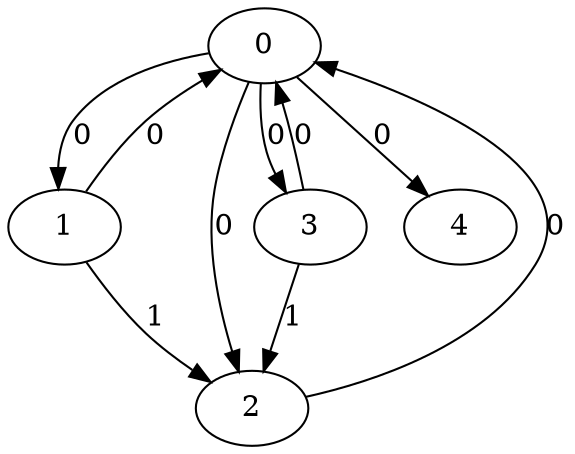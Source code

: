 // Source:1530 Canonical: -1 0 0 0 0 0 -1 1 -1 -1 0 -1 -1 -1 -1 0 -1 1 -1 -1 -1 -1 -1 -1 -1
digraph HRA_from_1530_graph_000 {
  0 -> 1 [label="0"];
  0 -> 2 [label="0"];
  0 -> 3 [label="0"];
  1 -> 0 [label="0"];
  1 -> 2 [label="1"];
  2 -> 0 [label="0"];
  3 -> 0 [label="0"];
  3 -> 2 [label="1"];
  0 -> 4 [label="0"];
}

// Source:1530 Canonical: -1 0 0 0 0 0 -1 1 -1 -1 0 -1 -1 -1 -1 0 -1 1 -1 -1 0 -1 -1 -1 -1
digraph HRA_from_1530_graph_001 {
  0 -> 1 [label="0"];
  0 -> 2 [label="0"];
  0 -> 3 [label="0"];
  1 -> 0 [label="0"];
  1 -> 2 [label="1"];
  2 -> 0 [label="0"];
  3 -> 0 [label="0"];
  3 -> 2 [label="1"];
  0 -> 4 [label="0"];
  4 -> 0 [label="0"];
}

// Source:1530 Canonical: -1 0 0 0 -1 0 -1 1 -1 0 0 -1 -1 -1 -1 0 -1 1 -1 -1 -1 -1 -1 -1 -1
digraph HRA_from_1530_graph_002 {
  0 -> 1 [label="0"];
  0 -> 2 [label="0"];
  0 -> 3 [label="0"];
  1 -> 0 [label="0"];
  1 -> 2 [label="1"];
  2 -> 0 [label="0"];
  3 -> 0 [label="0"];
  3 -> 2 [label="1"];
  1 -> 4 [label="0"];
}

// Source:1530 Canonical: -1 0 0 0 0 0 -1 1 -1 0 0 -1 -1 -1 -1 0 -1 1 -1 -1 -1 -1 -1 -1 -1
digraph HRA_from_1530_graph_003 {
  0 -> 1 [label="0"];
  0 -> 2 [label="0"];
  0 -> 3 [label="0"];
  1 -> 0 [label="0"];
  1 -> 2 [label="1"];
  2 -> 0 [label="0"];
  3 -> 0 [label="0"];
  3 -> 2 [label="1"];
  0 -> 4 [label="0"];
  1 -> 4 [label="0"];
}

// Source:1530 Canonical: -1 0 0 0 -1 0 -1 1 -1 0 0 -1 -1 -1 -1 0 -1 1 -1 -1 0 -1 -1 -1 -1
digraph HRA_from_1530_graph_004 {
  0 -> 1 [label="0"];
  0 -> 2 [label="0"];
  0 -> 3 [label="0"];
  1 -> 0 [label="0"];
  1 -> 2 [label="1"];
  2 -> 0 [label="0"];
  3 -> 0 [label="0"];
  3 -> 2 [label="1"];
  4 -> 0 [label="0"];
  1 -> 4 [label="0"];
}

// Source:1530 Canonical: -1 0 0 0 0 0 -1 1 -1 0 0 -1 -1 -1 -1 0 -1 1 -1 -1 0 -1 -1 -1 -1
digraph HRA_from_1530_graph_005 {
  0 -> 1 [label="0"];
  0 -> 2 [label="0"];
  0 -> 3 [label="0"];
  1 -> 0 [label="0"];
  1 -> 2 [label="1"];
  2 -> 0 [label="0"];
  3 -> 0 [label="0"];
  3 -> 2 [label="1"];
  0 -> 4 [label="0"];
  4 -> 0 [label="0"];
  1 -> 4 [label="0"];
}

// Source:1530 Canonical: -1 0 0 0 0 0 -1 1 -1 -1 0 -1 -1 -1 -1 0 -1 1 -1 -1 -1 0 -1 -1 -1
digraph HRA_from_1530_graph_006 {
  0 -> 1 [label="0"];
  0 -> 2 [label="0"];
  0 -> 3 [label="0"];
  1 -> 0 [label="0"];
  1 -> 2 [label="1"];
  2 -> 0 [label="0"];
  3 -> 0 [label="0"];
  3 -> 2 [label="1"];
  0 -> 4 [label="0"];
  4 -> 1 [label="0"];
}

// Source:1530 Canonical: -1 0 0 0 0 0 -1 1 -1 -1 0 -1 -1 -1 -1 0 -1 1 -1 -1 0 0 -1 -1 -1
digraph HRA_from_1530_graph_007 {
  0 -> 1 [label="0"];
  0 -> 2 [label="0"];
  0 -> 3 [label="0"];
  1 -> 0 [label="0"];
  1 -> 2 [label="1"];
  2 -> 0 [label="0"];
  3 -> 0 [label="0"];
  3 -> 2 [label="1"];
  0 -> 4 [label="0"];
  4 -> 0 [label="0"];
  4 -> 1 [label="0"];
}

// Source:1530 Canonical: -1 0 0 0 -1 0 -1 1 -1 0 0 -1 -1 -1 -1 0 -1 1 -1 -1 -1 0 -1 -1 -1
digraph HRA_from_1530_graph_008 {
  0 -> 1 [label="0"];
  0 -> 2 [label="0"];
  0 -> 3 [label="0"];
  1 -> 0 [label="0"];
  1 -> 2 [label="1"];
  2 -> 0 [label="0"];
  3 -> 0 [label="0"];
  3 -> 2 [label="1"];
  1 -> 4 [label="0"];
  4 -> 1 [label="0"];
}

// Source:1530 Canonical: -1 0 0 0 0 0 -1 1 -1 0 0 -1 -1 -1 -1 0 -1 1 -1 -1 -1 0 -1 -1 -1
digraph HRA_from_1530_graph_009 {
  0 -> 1 [label="0"];
  0 -> 2 [label="0"];
  0 -> 3 [label="0"];
  1 -> 0 [label="0"];
  1 -> 2 [label="1"];
  2 -> 0 [label="0"];
  3 -> 0 [label="0"];
  3 -> 2 [label="1"];
  0 -> 4 [label="0"];
  1 -> 4 [label="0"];
  4 -> 1 [label="0"];
}

// Source:1530 Canonical: -1 0 0 0 -1 0 -1 1 -1 0 0 -1 -1 -1 -1 0 -1 1 -1 -1 0 0 -1 -1 -1
digraph HRA_from_1530_graph_010 {
  0 -> 1 [label="0"];
  0 -> 2 [label="0"];
  0 -> 3 [label="0"];
  1 -> 0 [label="0"];
  1 -> 2 [label="1"];
  2 -> 0 [label="0"];
  3 -> 0 [label="0"];
  3 -> 2 [label="1"];
  4 -> 0 [label="0"];
  1 -> 4 [label="0"];
  4 -> 1 [label="0"];
}

// Source:1530 Canonical: -1 0 0 0 0 0 -1 1 -1 0 0 -1 -1 -1 -1 0 -1 1 -1 -1 0 0 -1 -1 -1
digraph HRA_from_1530_graph_011 {
  0 -> 1 [label="0"];
  0 -> 2 [label="0"];
  0 -> 3 [label="0"];
  1 -> 0 [label="0"];
  1 -> 2 [label="1"];
  2 -> 0 [label="0"];
  3 -> 0 [label="0"];
  3 -> 2 [label="1"];
  0 -> 4 [label="0"];
  4 -> 0 [label="0"];
  1 -> 4 [label="0"];
  4 -> 1 [label="0"];
}

// Source:1530 Canonical: -1 0 0 0 -1 0 -1 1 -1 -1 0 -1 -1 -1 0 0 -1 1 -1 -1 -1 -1 -1 -1 -1
digraph HRA_from_1530_graph_012 {
  0 -> 1 [label="0"];
  0 -> 2 [label="0"];
  0 -> 3 [label="0"];
  1 -> 0 [label="0"];
  1 -> 2 [label="1"];
  2 -> 0 [label="0"];
  3 -> 0 [label="0"];
  3 -> 2 [label="1"];
  2 -> 4 [label="0"];
}

// Source:1530 Canonical: -1 0 0 0 0 0 -1 1 -1 -1 0 -1 -1 -1 0 0 -1 1 -1 -1 -1 -1 -1 -1 -1
digraph HRA_from_1530_graph_013 {
  0 -> 1 [label="0"];
  0 -> 2 [label="0"];
  0 -> 3 [label="0"];
  1 -> 0 [label="0"];
  1 -> 2 [label="1"];
  2 -> 0 [label="0"];
  3 -> 0 [label="0"];
  3 -> 2 [label="1"];
  0 -> 4 [label="0"];
  2 -> 4 [label="0"];
}

// Source:1530 Canonical: -1 0 0 0 -1 0 -1 1 -1 -1 0 -1 -1 -1 0 0 -1 1 -1 -1 0 -1 -1 -1 -1
digraph HRA_from_1530_graph_014 {
  0 -> 1 [label="0"];
  0 -> 2 [label="0"];
  0 -> 3 [label="0"];
  1 -> 0 [label="0"];
  1 -> 2 [label="1"];
  2 -> 0 [label="0"];
  3 -> 0 [label="0"];
  3 -> 2 [label="1"];
  4 -> 0 [label="0"];
  2 -> 4 [label="0"];
}

// Source:1530 Canonical: -1 0 0 0 0 0 -1 1 -1 -1 0 -1 -1 -1 0 0 -1 1 -1 -1 0 -1 -1 -1 -1
digraph HRA_from_1530_graph_015 {
  0 -> 1 [label="0"];
  0 -> 2 [label="0"];
  0 -> 3 [label="0"];
  1 -> 0 [label="0"];
  1 -> 2 [label="1"];
  2 -> 0 [label="0"];
  3 -> 0 [label="0"];
  3 -> 2 [label="1"];
  0 -> 4 [label="0"];
  4 -> 0 [label="0"];
  2 -> 4 [label="0"];
}

// Source:1530 Canonical: -1 0 0 0 -1 0 -1 1 -1 0 0 -1 -1 -1 0 0 -1 1 -1 -1 -1 -1 -1 -1 -1
digraph HRA_from_1530_graph_016 {
  0 -> 1 [label="0"];
  0 -> 2 [label="0"];
  0 -> 3 [label="0"];
  1 -> 0 [label="0"];
  1 -> 2 [label="1"];
  2 -> 0 [label="0"];
  3 -> 0 [label="0"];
  3 -> 2 [label="1"];
  1 -> 4 [label="0"];
  2 -> 4 [label="0"];
}

// Source:1530 Canonical: -1 0 0 0 0 0 -1 1 -1 0 0 -1 -1 -1 0 0 -1 1 -1 -1 -1 -1 -1 -1 -1
digraph HRA_from_1530_graph_017 {
  0 -> 1 [label="0"];
  0 -> 2 [label="0"];
  0 -> 3 [label="0"];
  1 -> 0 [label="0"];
  1 -> 2 [label="1"];
  2 -> 0 [label="0"];
  3 -> 0 [label="0"];
  3 -> 2 [label="1"];
  0 -> 4 [label="0"];
  1 -> 4 [label="0"];
  2 -> 4 [label="0"];
}

// Source:1530 Canonical: -1 0 0 0 -1 0 -1 1 -1 0 0 -1 -1 -1 0 0 -1 1 -1 -1 0 -1 -1 -1 -1
digraph HRA_from_1530_graph_018 {
  0 -> 1 [label="0"];
  0 -> 2 [label="0"];
  0 -> 3 [label="0"];
  1 -> 0 [label="0"];
  1 -> 2 [label="1"];
  2 -> 0 [label="0"];
  3 -> 0 [label="0"];
  3 -> 2 [label="1"];
  4 -> 0 [label="0"];
  1 -> 4 [label="0"];
  2 -> 4 [label="0"];
}

// Source:1530 Canonical: -1 0 0 0 0 0 -1 1 -1 0 0 -1 -1 -1 0 0 -1 1 -1 -1 0 -1 -1 -1 -1
digraph HRA_from_1530_graph_019 {
  0 -> 1 [label="0"];
  0 -> 2 [label="0"];
  0 -> 3 [label="0"];
  1 -> 0 [label="0"];
  1 -> 2 [label="1"];
  2 -> 0 [label="0"];
  3 -> 0 [label="0"];
  3 -> 2 [label="1"];
  0 -> 4 [label="0"];
  4 -> 0 [label="0"];
  1 -> 4 [label="0"];
  2 -> 4 [label="0"];
}

// Source:1530 Canonical: -1 0 0 0 -1 0 -1 1 -1 -1 0 -1 -1 -1 0 0 -1 1 -1 -1 -1 0 -1 -1 -1
digraph HRA_from_1530_graph_020 {
  0 -> 1 [label="0"];
  0 -> 2 [label="0"];
  0 -> 3 [label="0"];
  1 -> 0 [label="0"];
  1 -> 2 [label="1"];
  2 -> 0 [label="0"];
  3 -> 0 [label="0"];
  3 -> 2 [label="1"];
  4 -> 1 [label="0"];
  2 -> 4 [label="0"];
}

// Source:1530 Canonical: -1 0 0 0 0 0 -1 1 -1 -1 0 -1 -1 -1 0 0 -1 1 -1 -1 -1 0 -1 -1 -1
digraph HRA_from_1530_graph_021 {
  0 -> 1 [label="0"];
  0 -> 2 [label="0"];
  0 -> 3 [label="0"];
  1 -> 0 [label="0"];
  1 -> 2 [label="1"];
  2 -> 0 [label="0"];
  3 -> 0 [label="0"];
  3 -> 2 [label="1"];
  0 -> 4 [label="0"];
  4 -> 1 [label="0"];
  2 -> 4 [label="0"];
}

// Source:1530 Canonical: -1 0 0 0 -1 0 -1 1 -1 -1 0 -1 -1 -1 0 0 -1 1 -1 -1 0 0 -1 -1 -1
digraph HRA_from_1530_graph_022 {
  0 -> 1 [label="0"];
  0 -> 2 [label="0"];
  0 -> 3 [label="0"];
  1 -> 0 [label="0"];
  1 -> 2 [label="1"];
  2 -> 0 [label="0"];
  3 -> 0 [label="0"];
  3 -> 2 [label="1"];
  4 -> 0 [label="0"];
  4 -> 1 [label="0"];
  2 -> 4 [label="0"];
}

// Source:1530 Canonical: -1 0 0 0 0 0 -1 1 -1 -1 0 -1 -1 -1 0 0 -1 1 -1 -1 0 0 -1 -1 -1
digraph HRA_from_1530_graph_023 {
  0 -> 1 [label="0"];
  0 -> 2 [label="0"];
  0 -> 3 [label="0"];
  1 -> 0 [label="0"];
  1 -> 2 [label="1"];
  2 -> 0 [label="0"];
  3 -> 0 [label="0"];
  3 -> 2 [label="1"];
  0 -> 4 [label="0"];
  4 -> 0 [label="0"];
  4 -> 1 [label="0"];
  2 -> 4 [label="0"];
}

// Source:1530 Canonical: -1 0 0 0 -1 0 -1 1 -1 0 0 -1 -1 -1 0 0 -1 1 -1 -1 -1 0 -1 -1 -1
digraph HRA_from_1530_graph_024 {
  0 -> 1 [label="0"];
  0 -> 2 [label="0"];
  0 -> 3 [label="0"];
  1 -> 0 [label="0"];
  1 -> 2 [label="1"];
  2 -> 0 [label="0"];
  3 -> 0 [label="0"];
  3 -> 2 [label="1"];
  1 -> 4 [label="0"];
  4 -> 1 [label="0"];
  2 -> 4 [label="0"];
}

// Source:1530 Canonical: -1 0 0 0 0 0 -1 1 -1 0 0 -1 -1 -1 0 0 -1 1 -1 -1 -1 0 -1 -1 -1
digraph HRA_from_1530_graph_025 {
  0 -> 1 [label="0"];
  0 -> 2 [label="0"];
  0 -> 3 [label="0"];
  1 -> 0 [label="0"];
  1 -> 2 [label="1"];
  2 -> 0 [label="0"];
  3 -> 0 [label="0"];
  3 -> 2 [label="1"];
  0 -> 4 [label="0"];
  1 -> 4 [label="0"];
  4 -> 1 [label="0"];
  2 -> 4 [label="0"];
}

// Source:1530 Canonical: -1 0 0 0 -1 0 -1 1 -1 0 0 -1 -1 -1 0 0 -1 1 -1 -1 0 0 -1 -1 -1
digraph HRA_from_1530_graph_026 {
  0 -> 1 [label="0"];
  0 -> 2 [label="0"];
  0 -> 3 [label="0"];
  1 -> 0 [label="0"];
  1 -> 2 [label="1"];
  2 -> 0 [label="0"];
  3 -> 0 [label="0"];
  3 -> 2 [label="1"];
  4 -> 0 [label="0"];
  1 -> 4 [label="0"];
  4 -> 1 [label="0"];
  2 -> 4 [label="0"];
}

// Source:1530 Canonical: -1 0 0 0 0 0 -1 1 -1 0 0 -1 -1 -1 0 0 -1 1 -1 -1 0 0 -1 -1 -1
digraph HRA_from_1530_graph_027 {
  0 -> 1 [label="0"];
  0 -> 2 [label="0"];
  0 -> 3 [label="0"];
  1 -> 0 [label="0"];
  1 -> 2 [label="1"];
  2 -> 0 [label="0"];
  3 -> 0 [label="0"];
  3 -> 2 [label="1"];
  0 -> 4 [label="0"];
  4 -> 0 [label="0"];
  1 -> 4 [label="0"];
  4 -> 1 [label="0"];
  2 -> 4 [label="0"];
}

// Source:1530 Canonical: -1 0 0 0 0 0 -1 1 -1 -1 0 -1 -1 -1 -1 0 -1 1 -1 -1 -1 -1 0 -1 -1
digraph HRA_from_1530_graph_028 {
  0 -> 1 [label="0"];
  0 -> 2 [label="0"];
  0 -> 3 [label="0"];
  1 -> 0 [label="0"];
  1 -> 2 [label="1"];
  2 -> 0 [label="0"];
  3 -> 0 [label="0"];
  3 -> 2 [label="1"];
  0 -> 4 [label="0"];
  4 -> 2 [label="0"];
}

// Source:1530 Canonical: -1 0 0 0 0 0 -1 1 -1 -1 0 -1 -1 -1 -1 0 -1 1 -1 -1 0 -1 0 -1 -1
digraph HRA_from_1530_graph_029 {
  0 -> 1 [label="0"];
  0 -> 2 [label="0"];
  0 -> 3 [label="0"];
  1 -> 0 [label="0"];
  1 -> 2 [label="1"];
  2 -> 0 [label="0"];
  3 -> 0 [label="0"];
  3 -> 2 [label="1"];
  0 -> 4 [label="0"];
  4 -> 0 [label="0"];
  4 -> 2 [label="0"];
}

// Source:1530 Canonical: -1 0 0 0 -1 0 -1 1 -1 0 0 -1 -1 -1 -1 0 -1 1 -1 -1 -1 -1 0 -1 -1
digraph HRA_from_1530_graph_030 {
  0 -> 1 [label="0"];
  0 -> 2 [label="0"];
  0 -> 3 [label="0"];
  1 -> 0 [label="0"];
  1 -> 2 [label="1"];
  2 -> 0 [label="0"];
  3 -> 0 [label="0"];
  3 -> 2 [label="1"];
  1 -> 4 [label="0"];
  4 -> 2 [label="0"];
}

// Source:1530 Canonical: -1 0 0 0 0 0 -1 1 -1 0 0 -1 -1 -1 -1 0 -1 1 -1 -1 -1 -1 0 -1 -1
digraph HRA_from_1530_graph_031 {
  0 -> 1 [label="0"];
  0 -> 2 [label="0"];
  0 -> 3 [label="0"];
  1 -> 0 [label="0"];
  1 -> 2 [label="1"];
  2 -> 0 [label="0"];
  3 -> 0 [label="0"];
  3 -> 2 [label="1"];
  0 -> 4 [label="0"];
  1 -> 4 [label="0"];
  4 -> 2 [label="0"];
}

// Source:1530 Canonical: -1 0 0 0 -1 0 -1 1 -1 0 0 -1 -1 -1 -1 0 -1 1 -1 -1 0 -1 0 -1 -1
digraph HRA_from_1530_graph_032 {
  0 -> 1 [label="0"];
  0 -> 2 [label="0"];
  0 -> 3 [label="0"];
  1 -> 0 [label="0"];
  1 -> 2 [label="1"];
  2 -> 0 [label="0"];
  3 -> 0 [label="0"];
  3 -> 2 [label="1"];
  4 -> 0 [label="0"];
  1 -> 4 [label="0"];
  4 -> 2 [label="0"];
}

// Source:1530 Canonical: -1 0 0 0 0 0 -1 1 -1 0 0 -1 -1 -1 -1 0 -1 1 -1 -1 0 -1 0 -1 -1
digraph HRA_from_1530_graph_033 {
  0 -> 1 [label="0"];
  0 -> 2 [label="0"];
  0 -> 3 [label="0"];
  1 -> 0 [label="0"];
  1 -> 2 [label="1"];
  2 -> 0 [label="0"];
  3 -> 0 [label="0"];
  3 -> 2 [label="1"];
  0 -> 4 [label="0"];
  4 -> 0 [label="0"];
  1 -> 4 [label="0"];
  4 -> 2 [label="0"];
}

// Source:1530 Canonical: -1 0 0 0 0 0 -1 1 -1 -1 0 -1 -1 -1 -1 0 -1 1 -1 -1 -1 0 0 -1 -1
digraph HRA_from_1530_graph_034 {
  0 -> 1 [label="0"];
  0 -> 2 [label="0"];
  0 -> 3 [label="0"];
  1 -> 0 [label="0"];
  1 -> 2 [label="1"];
  2 -> 0 [label="0"];
  3 -> 0 [label="0"];
  3 -> 2 [label="1"];
  0 -> 4 [label="0"];
  4 -> 1 [label="0"];
  4 -> 2 [label="0"];
}

// Source:1530 Canonical: -1 0 0 0 0 0 -1 1 -1 -1 0 -1 -1 -1 -1 0 -1 1 -1 -1 0 0 0 -1 -1
digraph HRA_from_1530_graph_035 {
  0 -> 1 [label="0"];
  0 -> 2 [label="0"];
  0 -> 3 [label="0"];
  1 -> 0 [label="0"];
  1 -> 2 [label="1"];
  2 -> 0 [label="0"];
  3 -> 0 [label="0"];
  3 -> 2 [label="1"];
  0 -> 4 [label="0"];
  4 -> 0 [label="0"];
  4 -> 1 [label="0"];
  4 -> 2 [label="0"];
}

// Source:1530 Canonical: -1 0 0 0 -1 0 -1 1 -1 0 0 -1 -1 -1 -1 0 -1 1 -1 -1 -1 0 0 -1 -1
digraph HRA_from_1530_graph_036 {
  0 -> 1 [label="0"];
  0 -> 2 [label="0"];
  0 -> 3 [label="0"];
  1 -> 0 [label="0"];
  1 -> 2 [label="1"];
  2 -> 0 [label="0"];
  3 -> 0 [label="0"];
  3 -> 2 [label="1"];
  1 -> 4 [label="0"];
  4 -> 1 [label="0"];
  4 -> 2 [label="0"];
}

// Source:1530 Canonical: -1 0 0 0 0 0 -1 1 -1 0 0 -1 -1 -1 -1 0 -1 1 -1 -1 -1 0 0 -1 -1
digraph HRA_from_1530_graph_037 {
  0 -> 1 [label="0"];
  0 -> 2 [label="0"];
  0 -> 3 [label="0"];
  1 -> 0 [label="0"];
  1 -> 2 [label="1"];
  2 -> 0 [label="0"];
  3 -> 0 [label="0"];
  3 -> 2 [label="1"];
  0 -> 4 [label="0"];
  1 -> 4 [label="0"];
  4 -> 1 [label="0"];
  4 -> 2 [label="0"];
}

// Source:1530 Canonical: -1 0 0 0 -1 0 -1 1 -1 0 0 -1 -1 -1 -1 0 -1 1 -1 -1 0 0 0 -1 -1
digraph HRA_from_1530_graph_038 {
  0 -> 1 [label="0"];
  0 -> 2 [label="0"];
  0 -> 3 [label="0"];
  1 -> 0 [label="0"];
  1 -> 2 [label="1"];
  2 -> 0 [label="0"];
  3 -> 0 [label="0"];
  3 -> 2 [label="1"];
  4 -> 0 [label="0"];
  1 -> 4 [label="0"];
  4 -> 1 [label="0"];
  4 -> 2 [label="0"];
}

// Source:1530 Canonical: -1 0 0 0 0 0 -1 1 -1 0 0 -1 -1 -1 -1 0 -1 1 -1 -1 0 0 0 -1 -1
digraph HRA_from_1530_graph_039 {
  0 -> 1 [label="0"];
  0 -> 2 [label="0"];
  0 -> 3 [label="0"];
  1 -> 0 [label="0"];
  1 -> 2 [label="1"];
  2 -> 0 [label="0"];
  3 -> 0 [label="0"];
  3 -> 2 [label="1"];
  0 -> 4 [label="0"];
  4 -> 0 [label="0"];
  1 -> 4 [label="0"];
  4 -> 1 [label="0"];
  4 -> 2 [label="0"];
}

// Source:1530 Canonical: -1 0 0 0 -1 0 -1 1 -1 -1 0 -1 -1 -1 0 0 -1 1 -1 -1 -1 -1 0 -1 -1
digraph HRA_from_1530_graph_040 {
  0 -> 1 [label="0"];
  0 -> 2 [label="0"];
  0 -> 3 [label="0"];
  1 -> 0 [label="0"];
  1 -> 2 [label="1"];
  2 -> 0 [label="0"];
  3 -> 0 [label="0"];
  3 -> 2 [label="1"];
  2 -> 4 [label="0"];
  4 -> 2 [label="0"];
}

// Source:1530 Canonical: -1 0 0 0 0 0 -1 1 -1 -1 0 -1 -1 -1 0 0 -1 1 -1 -1 -1 -1 0 -1 -1
digraph HRA_from_1530_graph_041 {
  0 -> 1 [label="0"];
  0 -> 2 [label="0"];
  0 -> 3 [label="0"];
  1 -> 0 [label="0"];
  1 -> 2 [label="1"];
  2 -> 0 [label="0"];
  3 -> 0 [label="0"];
  3 -> 2 [label="1"];
  0 -> 4 [label="0"];
  2 -> 4 [label="0"];
  4 -> 2 [label="0"];
}

// Source:1530 Canonical: -1 0 0 0 -1 0 -1 1 -1 -1 0 -1 -1 -1 0 0 -1 1 -1 -1 0 -1 0 -1 -1
digraph HRA_from_1530_graph_042 {
  0 -> 1 [label="0"];
  0 -> 2 [label="0"];
  0 -> 3 [label="0"];
  1 -> 0 [label="0"];
  1 -> 2 [label="1"];
  2 -> 0 [label="0"];
  3 -> 0 [label="0"];
  3 -> 2 [label="1"];
  4 -> 0 [label="0"];
  2 -> 4 [label="0"];
  4 -> 2 [label="0"];
}

// Source:1530 Canonical: -1 0 0 0 0 0 -1 1 -1 -1 0 -1 -1 -1 0 0 -1 1 -1 -1 0 -1 0 -1 -1
digraph HRA_from_1530_graph_043 {
  0 -> 1 [label="0"];
  0 -> 2 [label="0"];
  0 -> 3 [label="0"];
  1 -> 0 [label="0"];
  1 -> 2 [label="1"];
  2 -> 0 [label="0"];
  3 -> 0 [label="0"];
  3 -> 2 [label="1"];
  0 -> 4 [label="0"];
  4 -> 0 [label="0"];
  2 -> 4 [label="0"];
  4 -> 2 [label="0"];
}

// Source:1530 Canonical: -1 0 0 0 -1 0 -1 1 -1 0 0 -1 -1 -1 0 0 -1 1 -1 -1 -1 -1 0 -1 -1
digraph HRA_from_1530_graph_044 {
  0 -> 1 [label="0"];
  0 -> 2 [label="0"];
  0 -> 3 [label="0"];
  1 -> 0 [label="0"];
  1 -> 2 [label="1"];
  2 -> 0 [label="0"];
  3 -> 0 [label="0"];
  3 -> 2 [label="1"];
  1 -> 4 [label="0"];
  2 -> 4 [label="0"];
  4 -> 2 [label="0"];
}

// Source:1530 Canonical: -1 0 0 0 0 0 -1 1 -1 0 0 -1 -1 -1 0 0 -1 1 -1 -1 -1 -1 0 -1 -1
digraph HRA_from_1530_graph_045 {
  0 -> 1 [label="0"];
  0 -> 2 [label="0"];
  0 -> 3 [label="0"];
  1 -> 0 [label="0"];
  1 -> 2 [label="1"];
  2 -> 0 [label="0"];
  3 -> 0 [label="0"];
  3 -> 2 [label="1"];
  0 -> 4 [label="0"];
  1 -> 4 [label="0"];
  2 -> 4 [label="0"];
  4 -> 2 [label="0"];
}

// Source:1530 Canonical: -1 0 0 0 -1 0 -1 1 -1 0 0 -1 -1 -1 0 0 -1 1 -1 -1 0 -1 0 -1 -1
digraph HRA_from_1530_graph_046 {
  0 -> 1 [label="0"];
  0 -> 2 [label="0"];
  0 -> 3 [label="0"];
  1 -> 0 [label="0"];
  1 -> 2 [label="1"];
  2 -> 0 [label="0"];
  3 -> 0 [label="0"];
  3 -> 2 [label="1"];
  4 -> 0 [label="0"];
  1 -> 4 [label="0"];
  2 -> 4 [label="0"];
  4 -> 2 [label="0"];
}

// Source:1530 Canonical: -1 0 0 0 0 0 -1 1 -1 0 0 -1 -1 -1 0 0 -1 1 -1 -1 0 -1 0 -1 -1
digraph HRA_from_1530_graph_047 {
  0 -> 1 [label="0"];
  0 -> 2 [label="0"];
  0 -> 3 [label="0"];
  1 -> 0 [label="0"];
  1 -> 2 [label="1"];
  2 -> 0 [label="0"];
  3 -> 0 [label="0"];
  3 -> 2 [label="1"];
  0 -> 4 [label="0"];
  4 -> 0 [label="0"];
  1 -> 4 [label="0"];
  2 -> 4 [label="0"];
  4 -> 2 [label="0"];
}

// Source:1530 Canonical: -1 0 0 0 -1 0 -1 1 -1 -1 0 -1 -1 -1 0 0 -1 1 -1 -1 -1 0 0 -1 -1
digraph HRA_from_1530_graph_048 {
  0 -> 1 [label="0"];
  0 -> 2 [label="0"];
  0 -> 3 [label="0"];
  1 -> 0 [label="0"];
  1 -> 2 [label="1"];
  2 -> 0 [label="0"];
  3 -> 0 [label="0"];
  3 -> 2 [label="1"];
  4 -> 1 [label="0"];
  2 -> 4 [label="0"];
  4 -> 2 [label="0"];
}

// Source:1530 Canonical: -1 0 0 0 0 0 -1 1 -1 -1 0 -1 -1 -1 0 0 -1 1 -1 -1 -1 0 0 -1 -1
digraph HRA_from_1530_graph_049 {
  0 -> 1 [label="0"];
  0 -> 2 [label="0"];
  0 -> 3 [label="0"];
  1 -> 0 [label="0"];
  1 -> 2 [label="1"];
  2 -> 0 [label="0"];
  3 -> 0 [label="0"];
  3 -> 2 [label="1"];
  0 -> 4 [label="0"];
  4 -> 1 [label="0"];
  2 -> 4 [label="0"];
  4 -> 2 [label="0"];
}

// Source:1530 Canonical: -1 0 0 0 -1 0 -1 1 -1 -1 0 -1 -1 -1 0 0 -1 1 -1 -1 0 0 0 -1 -1
digraph HRA_from_1530_graph_050 {
  0 -> 1 [label="0"];
  0 -> 2 [label="0"];
  0 -> 3 [label="0"];
  1 -> 0 [label="0"];
  1 -> 2 [label="1"];
  2 -> 0 [label="0"];
  3 -> 0 [label="0"];
  3 -> 2 [label="1"];
  4 -> 0 [label="0"];
  4 -> 1 [label="0"];
  2 -> 4 [label="0"];
  4 -> 2 [label="0"];
}

// Source:1530 Canonical: -1 0 0 0 0 0 -1 1 -1 -1 0 -1 -1 -1 0 0 -1 1 -1 -1 0 0 0 -1 -1
digraph HRA_from_1530_graph_051 {
  0 -> 1 [label="0"];
  0 -> 2 [label="0"];
  0 -> 3 [label="0"];
  1 -> 0 [label="0"];
  1 -> 2 [label="1"];
  2 -> 0 [label="0"];
  3 -> 0 [label="0"];
  3 -> 2 [label="1"];
  0 -> 4 [label="0"];
  4 -> 0 [label="0"];
  4 -> 1 [label="0"];
  2 -> 4 [label="0"];
  4 -> 2 [label="0"];
}

// Source:1530 Canonical: -1 0 0 0 -1 0 -1 1 -1 0 0 -1 -1 -1 0 0 -1 1 -1 -1 -1 0 0 -1 -1
digraph HRA_from_1530_graph_052 {
  0 -> 1 [label="0"];
  0 -> 2 [label="0"];
  0 -> 3 [label="0"];
  1 -> 0 [label="0"];
  1 -> 2 [label="1"];
  2 -> 0 [label="0"];
  3 -> 0 [label="0"];
  3 -> 2 [label="1"];
  1 -> 4 [label="0"];
  4 -> 1 [label="0"];
  2 -> 4 [label="0"];
  4 -> 2 [label="0"];
}

// Source:1530 Canonical: -1 0 0 0 0 0 -1 1 -1 0 0 -1 -1 -1 0 0 -1 1 -1 -1 -1 0 0 -1 -1
digraph HRA_from_1530_graph_053 {
  0 -> 1 [label="0"];
  0 -> 2 [label="0"];
  0 -> 3 [label="0"];
  1 -> 0 [label="0"];
  1 -> 2 [label="1"];
  2 -> 0 [label="0"];
  3 -> 0 [label="0"];
  3 -> 2 [label="1"];
  0 -> 4 [label="0"];
  1 -> 4 [label="0"];
  4 -> 1 [label="0"];
  2 -> 4 [label="0"];
  4 -> 2 [label="0"];
}

// Source:1530 Canonical: -1 0 0 0 -1 0 -1 1 -1 0 0 -1 -1 -1 0 0 -1 1 -1 -1 0 0 0 -1 -1
digraph HRA_from_1530_graph_054 {
  0 -> 1 [label="0"];
  0 -> 2 [label="0"];
  0 -> 3 [label="0"];
  1 -> 0 [label="0"];
  1 -> 2 [label="1"];
  2 -> 0 [label="0"];
  3 -> 0 [label="0"];
  3 -> 2 [label="1"];
  4 -> 0 [label="0"];
  1 -> 4 [label="0"];
  4 -> 1 [label="0"];
  2 -> 4 [label="0"];
  4 -> 2 [label="0"];
}

// Source:1530 Canonical: -1 0 0 0 0 0 -1 1 -1 0 0 -1 -1 -1 0 0 -1 1 -1 -1 0 0 0 -1 -1
digraph HRA_from_1530_graph_055 {
  0 -> 1 [label="0"];
  0 -> 2 [label="0"];
  0 -> 3 [label="0"];
  1 -> 0 [label="0"];
  1 -> 2 [label="1"];
  2 -> 0 [label="0"];
  3 -> 0 [label="0"];
  3 -> 2 [label="1"];
  0 -> 4 [label="0"];
  4 -> 0 [label="0"];
  1 -> 4 [label="0"];
  4 -> 1 [label="0"];
  2 -> 4 [label="0"];
  4 -> 2 [label="0"];
}

// Source:1530 Canonical: -1 0 0 0 -1 0 -1 1 -1 -1 0 -1 -1 -1 -1 0 -1 1 -1 0 -1 -1 -1 -1 -1
digraph HRA_from_1530_graph_056 {
  0 -> 1 [label="0"];
  0 -> 2 [label="0"];
  0 -> 3 [label="0"];
  1 -> 0 [label="0"];
  1 -> 2 [label="1"];
  2 -> 0 [label="0"];
  3 -> 0 [label="0"];
  3 -> 2 [label="1"];
  3 -> 4 [label="0"];
}

// Source:1530 Canonical: -1 0 0 0 0 0 -1 1 -1 -1 0 -1 -1 -1 -1 0 -1 1 -1 0 -1 -1 -1 -1 -1
digraph HRA_from_1530_graph_057 {
  0 -> 1 [label="0"];
  0 -> 2 [label="0"];
  0 -> 3 [label="0"];
  1 -> 0 [label="0"];
  1 -> 2 [label="1"];
  2 -> 0 [label="0"];
  3 -> 0 [label="0"];
  3 -> 2 [label="1"];
  0 -> 4 [label="0"];
  3 -> 4 [label="0"];
}

// Source:1530 Canonical: -1 0 0 0 -1 0 -1 1 -1 -1 0 -1 -1 -1 -1 0 -1 1 -1 0 0 -1 -1 -1 -1
digraph HRA_from_1530_graph_058 {
  0 -> 1 [label="0"];
  0 -> 2 [label="0"];
  0 -> 3 [label="0"];
  1 -> 0 [label="0"];
  1 -> 2 [label="1"];
  2 -> 0 [label="0"];
  3 -> 0 [label="0"];
  3 -> 2 [label="1"];
  4 -> 0 [label="0"];
  3 -> 4 [label="0"];
}

// Source:1530 Canonical: -1 0 0 0 0 0 -1 1 -1 -1 0 -1 -1 -1 -1 0 -1 1 -1 0 0 -1 -1 -1 -1
digraph HRA_from_1530_graph_059 {
  0 -> 1 [label="0"];
  0 -> 2 [label="0"];
  0 -> 3 [label="0"];
  1 -> 0 [label="0"];
  1 -> 2 [label="1"];
  2 -> 0 [label="0"];
  3 -> 0 [label="0"];
  3 -> 2 [label="1"];
  0 -> 4 [label="0"];
  4 -> 0 [label="0"];
  3 -> 4 [label="0"];
}

// Source:1530 Canonical: -1 0 0 0 -1 0 -1 1 -1 0 0 -1 -1 -1 -1 0 -1 1 -1 0 -1 -1 -1 -1 -1
digraph HRA_from_1530_graph_060 {
  0 -> 1 [label="0"];
  0 -> 2 [label="0"];
  0 -> 3 [label="0"];
  1 -> 0 [label="0"];
  1 -> 2 [label="1"];
  2 -> 0 [label="0"];
  3 -> 0 [label="0"];
  3 -> 2 [label="1"];
  1 -> 4 [label="0"];
  3 -> 4 [label="0"];
}

// Source:1530 Canonical: -1 0 0 0 0 0 -1 1 -1 0 0 -1 -1 -1 -1 0 -1 1 -1 0 -1 -1 -1 -1 -1
digraph HRA_from_1530_graph_061 {
  0 -> 1 [label="0"];
  0 -> 2 [label="0"];
  0 -> 3 [label="0"];
  1 -> 0 [label="0"];
  1 -> 2 [label="1"];
  2 -> 0 [label="0"];
  3 -> 0 [label="0"];
  3 -> 2 [label="1"];
  0 -> 4 [label="0"];
  1 -> 4 [label="0"];
  3 -> 4 [label="0"];
}

// Source:1530 Canonical: -1 0 0 0 -1 0 -1 1 -1 0 0 -1 -1 -1 -1 0 -1 1 -1 0 0 -1 -1 -1 -1
digraph HRA_from_1530_graph_062 {
  0 -> 1 [label="0"];
  0 -> 2 [label="0"];
  0 -> 3 [label="0"];
  1 -> 0 [label="0"];
  1 -> 2 [label="1"];
  2 -> 0 [label="0"];
  3 -> 0 [label="0"];
  3 -> 2 [label="1"];
  4 -> 0 [label="0"];
  1 -> 4 [label="0"];
  3 -> 4 [label="0"];
}

// Source:1530 Canonical: -1 0 0 0 0 0 -1 1 -1 0 0 -1 -1 -1 -1 0 -1 1 -1 0 0 -1 -1 -1 -1
digraph HRA_from_1530_graph_063 {
  0 -> 1 [label="0"];
  0 -> 2 [label="0"];
  0 -> 3 [label="0"];
  1 -> 0 [label="0"];
  1 -> 2 [label="1"];
  2 -> 0 [label="0"];
  3 -> 0 [label="0"];
  3 -> 2 [label="1"];
  0 -> 4 [label="0"];
  4 -> 0 [label="0"];
  1 -> 4 [label="0"];
  3 -> 4 [label="0"];
}

// Source:1530 Canonical: -1 0 0 0 -1 0 -1 1 -1 -1 0 -1 -1 -1 -1 0 -1 1 -1 0 -1 0 -1 -1 -1
digraph HRA_from_1530_graph_064 {
  0 -> 1 [label="0"];
  0 -> 2 [label="0"];
  0 -> 3 [label="0"];
  1 -> 0 [label="0"];
  1 -> 2 [label="1"];
  2 -> 0 [label="0"];
  3 -> 0 [label="0"];
  3 -> 2 [label="1"];
  4 -> 1 [label="0"];
  3 -> 4 [label="0"];
}

// Source:1530 Canonical: -1 0 0 0 0 0 -1 1 -1 -1 0 -1 -1 -1 -1 0 -1 1 -1 0 -1 0 -1 -1 -1
digraph HRA_from_1530_graph_065 {
  0 -> 1 [label="0"];
  0 -> 2 [label="0"];
  0 -> 3 [label="0"];
  1 -> 0 [label="0"];
  1 -> 2 [label="1"];
  2 -> 0 [label="0"];
  3 -> 0 [label="0"];
  3 -> 2 [label="1"];
  0 -> 4 [label="0"];
  4 -> 1 [label="0"];
  3 -> 4 [label="0"];
}

// Source:1530 Canonical: -1 0 0 0 -1 0 -1 1 -1 -1 0 -1 -1 -1 -1 0 -1 1 -1 0 0 0 -1 -1 -1
digraph HRA_from_1530_graph_066 {
  0 -> 1 [label="0"];
  0 -> 2 [label="0"];
  0 -> 3 [label="0"];
  1 -> 0 [label="0"];
  1 -> 2 [label="1"];
  2 -> 0 [label="0"];
  3 -> 0 [label="0"];
  3 -> 2 [label="1"];
  4 -> 0 [label="0"];
  4 -> 1 [label="0"];
  3 -> 4 [label="0"];
}

// Source:1530 Canonical: -1 0 0 0 0 0 -1 1 -1 -1 0 -1 -1 -1 -1 0 -1 1 -1 0 0 0 -1 -1 -1
digraph HRA_from_1530_graph_067 {
  0 -> 1 [label="0"];
  0 -> 2 [label="0"];
  0 -> 3 [label="0"];
  1 -> 0 [label="0"];
  1 -> 2 [label="1"];
  2 -> 0 [label="0"];
  3 -> 0 [label="0"];
  3 -> 2 [label="1"];
  0 -> 4 [label="0"];
  4 -> 0 [label="0"];
  4 -> 1 [label="0"];
  3 -> 4 [label="0"];
}

// Source:1530 Canonical: -1 0 0 0 -1 0 -1 1 -1 0 0 -1 -1 -1 -1 0 -1 1 -1 0 -1 0 -1 -1 -1
digraph HRA_from_1530_graph_068 {
  0 -> 1 [label="0"];
  0 -> 2 [label="0"];
  0 -> 3 [label="0"];
  1 -> 0 [label="0"];
  1 -> 2 [label="1"];
  2 -> 0 [label="0"];
  3 -> 0 [label="0"];
  3 -> 2 [label="1"];
  1 -> 4 [label="0"];
  4 -> 1 [label="0"];
  3 -> 4 [label="0"];
}

// Source:1530 Canonical: -1 0 0 0 0 0 -1 1 -1 0 0 -1 -1 -1 -1 0 -1 1 -1 0 -1 0 -1 -1 -1
digraph HRA_from_1530_graph_069 {
  0 -> 1 [label="0"];
  0 -> 2 [label="0"];
  0 -> 3 [label="0"];
  1 -> 0 [label="0"];
  1 -> 2 [label="1"];
  2 -> 0 [label="0"];
  3 -> 0 [label="0"];
  3 -> 2 [label="1"];
  0 -> 4 [label="0"];
  1 -> 4 [label="0"];
  4 -> 1 [label="0"];
  3 -> 4 [label="0"];
}

// Source:1530 Canonical: -1 0 0 0 -1 0 -1 1 -1 0 0 -1 -1 -1 -1 0 -1 1 -1 0 0 0 -1 -1 -1
digraph HRA_from_1530_graph_070 {
  0 -> 1 [label="0"];
  0 -> 2 [label="0"];
  0 -> 3 [label="0"];
  1 -> 0 [label="0"];
  1 -> 2 [label="1"];
  2 -> 0 [label="0"];
  3 -> 0 [label="0"];
  3 -> 2 [label="1"];
  4 -> 0 [label="0"];
  1 -> 4 [label="0"];
  4 -> 1 [label="0"];
  3 -> 4 [label="0"];
}

// Source:1530 Canonical: -1 0 0 0 0 0 -1 1 -1 0 0 -1 -1 -1 -1 0 -1 1 -1 0 0 0 -1 -1 -1
digraph HRA_from_1530_graph_071 {
  0 -> 1 [label="0"];
  0 -> 2 [label="0"];
  0 -> 3 [label="0"];
  1 -> 0 [label="0"];
  1 -> 2 [label="1"];
  2 -> 0 [label="0"];
  3 -> 0 [label="0"];
  3 -> 2 [label="1"];
  0 -> 4 [label="0"];
  4 -> 0 [label="0"];
  1 -> 4 [label="0"];
  4 -> 1 [label="0"];
  3 -> 4 [label="0"];
}

// Source:1530 Canonical: -1 0 0 0 -1 0 -1 1 -1 -1 0 -1 -1 -1 0 0 -1 1 -1 0 -1 -1 -1 -1 -1
digraph HRA_from_1530_graph_072 {
  0 -> 1 [label="0"];
  0 -> 2 [label="0"];
  0 -> 3 [label="0"];
  1 -> 0 [label="0"];
  1 -> 2 [label="1"];
  2 -> 0 [label="0"];
  3 -> 0 [label="0"];
  3 -> 2 [label="1"];
  2 -> 4 [label="0"];
  3 -> 4 [label="0"];
}

// Source:1530 Canonical: -1 0 0 0 0 0 -1 1 -1 -1 0 -1 -1 -1 0 0 -1 1 -1 0 -1 -1 -1 -1 -1
digraph HRA_from_1530_graph_073 {
  0 -> 1 [label="0"];
  0 -> 2 [label="0"];
  0 -> 3 [label="0"];
  1 -> 0 [label="0"];
  1 -> 2 [label="1"];
  2 -> 0 [label="0"];
  3 -> 0 [label="0"];
  3 -> 2 [label="1"];
  0 -> 4 [label="0"];
  2 -> 4 [label="0"];
  3 -> 4 [label="0"];
}

// Source:1530 Canonical: -1 0 0 0 -1 0 -1 1 -1 -1 0 -1 -1 -1 0 0 -1 1 -1 0 0 -1 -1 -1 -1
digraph HRA_from_1530_graph_074 {
  0 -> 1 [label="0"];
  0 -> 2 [label="0"];
  0 -> 3 [label="0"];
  1 -> 0 [label="0"];
  1 -> 2 [label="1"];
  2 -> 0 [label="0"];
  3 -> 0 [label="0"];
  3 -> 2 [label="1"];
  4 -> 0 [label="0"];
  2 -> 4 [label="0"];
  3 -> 4 [label="0"];
}

// Source:1530 Canonical: -1 0 0 0 0 0 -1 1 -1 -1 0 -1 -1 -1 0 0 -1 1 -1 0 0 -1 -1 -1 -1
digraph HRA_from_1530_graph_075 {
  0 -> 1 [label="0"];
  0 -> 2 [label="0"];
  0 -> 3 [label="0"];
  1 -> 0 [label="0"];
  1 -> 2 [label="1"];
  2 -> 0 [label="0"];
  3 -> 0 [label="0"];
  3 -> 2 [label="1"];
  0 -> 4 [label="0"];
  4 -> 0 [label="0"];
  2 -> 4 [label="0"];
  3 -> 4 [label="0"];
}

// Source:1530 Canonical: -1 0 0 0 -1 0 -1 1 -1 0 0 -1 -1 -1 0 0 -1 1 -1 0 -1 -1 -1 -1 -1
digraph HRA_from_1530_graph_076 {
  0 -> 1 [label="0"];
  0 -> 2 [label="0"];
  0 -> 3 [label="0"];
  1 -> 0 [label="0"];
  1 -> 2 [label="1"];
  2 -> 0 [label="0"];
  3 -> 0 [label="0"];
  3 -> 2 [label="1"];
  1 -> 4 [label="0"];
  2 -> 4 [label="0"];
  3 -> 4 [label="0"];
}

// Source:1530 Canonical: -1 0 0 0 0 0 -1 1 -1 0 0 -1 -1 -1 0 0 -1 1 -1 0 -1 -1 -1 -1 -1
digraph HRA_from_1530_graph_077 {
  0 -> 1 [label="0"];
  0 -> 2 [label="0"];
  0 -> 3 [label="0"];
  1 -> 0 [label="0"];
  1 -> 2 [label="1"];
  2 -> 0 [label="0"];
  3 -> 0 [label="0"];
  3 -> 2 [label="1"];
  0 -> 4 [label="0"];
  1 -> 4 [label="0"];
  2 -> 4 [label="0"];
  3 -> 4 [label="0"];
}

// Source:1530 Canonical: -1 0 0 0 -1 0 -1 1 -1 0 0 -1 -1 -1 0 0 -1 1 -1 0 0 -1 -1 -1 -1
digraph HRA_from_1530_graph_078 {
  0 -> 1 [label="0"];
  0 -> 2 [label="0"];
  0 -> 3 [label="0"];
  1 -> 0 [label="0"];
  1 -> 2 [label="1"];
  2 -> 0 [label="0"];
  3 -> 0 [label="0"];
  3 -> 2 [label="1"];
  4 -> 0 [label="0"];
  1 -> 4 [label="0"];
  2 -> 4 [label="0"];
  3 -> 4 [label="0"];
}

// Source:1530 Canonical: -1 0 0 0 0 0 -1 1 -1 0 0 -1 -1 -1 0 0 -1 1 -1 0 0 -1 -1 -1 -1
digraph HRA_from_1530_graph_079 {
  0 -> 1 [label="0"];
  0 -> 2 [label="0"];
  0 -> 3 [label="0"];
  1 -> 0 [label="0"];
  1 -> 2 [label="1"];
  2 -> 0 [label="0"];
  3 -> 0 [label="0"];
  3 -> 2 [label="1"];
  0 -> 4 [label="0"];
  4 -> 0 [label="0"];
  1 -> 4 [label="0"];
  2 -> 4 [label="0"];
  3 -> 4 [label="0"];
}

// Source:1530 Canonical: -1 0 0 0 -1 0 -1 1 -1 -1 0 -1 -1 -1 0 0 -1 1 -1 0 -1 0 -1 -1 -1
digraph HRA_from_1530_graph_080 {
  0 -> 1 [label="0"];
  0 -> 2 [label="0"];
  0 -> 3 [label="0"];
  1 -> 0 [label="0"];
  1 -> 2 [label="1"];
  2 -> 0 [label="0"];
  3 -> 0 [label="0"];
  3 -> 2 [label="1"];
  4 -> 1 [label="0"];
  2 -> 4 [label="0"];
  3 -> 4 [label="0"];
}

// Source:1530 Canonical: -1 0 0 0 0 0 -1 1 -1 -1 0 -1 -1 -1 0 0 -1 1 -1 0 -1 0 -1 -1 -1
digraph HRA_from_1530_graph_081 {
  0 -> 1 [label="0"];
  0 -> 2 [label="0"];
  0 -> 3 [label="0"];
  1 -> 0 [label="0"];
  1 -> 2 [label="1"];
  2 -> 0 [label="0"];
  3 -> 0 [label="0"];
  3 -> 2 [label="1"];
  0 -> 4 [label="0"];
  4 -> 1 [label="0"];
  2 -> 4 [label="0"];
  3 -> 4 [label="0"];
}

// Source:1530 Canonical: -1 0 0 0 -1 0 -1 1 -1 -1 0 -1 -1 -1 0 0 -1 1 -1 0 0 0 -1 -1 -1
digraph HRA_from_1530_graph_082 {
  0 -> 1 [label="0"];
  0 -> 2 [label="0"];
  0 -> 3 [label="0"];
  1 -> 0 [label="0"];
  1 -> 2 [label="1"];
  2 -> 0 [label="0"];
  3 -> 0 [label="0"];
  3 -> 2 [label="1"];
  4 -> 0 [label="0"];
  4 -> 1 [label="0"];
  2 -> 4 [label="0"];
  3 -> 4 [label="0"];
}

// Source:1530 Canonical: -1 0 0 0 0 0 -1 1 -1 -1 0 -1 -1 -1 0 0 -1 1 -1 0 0 0 -1 -1 -1
digraph HRA_from_1530_graph_083 {
  0 -> 1 [label="0"];
  0 -> 2 [label="0"];
  0 -> 3 [label="0"];
  1 -> 0 [label="0"];
  1 -> 2 [label="1"];
  2 -> 0 [label="0"];
  3 -> 0 [label="0"];
  3 -> 2 [label="1"];
  0 -> 4 [label="0"];
  4 -> 0 [label="0"];
  4 -> 1 [label="0"];
  2 -> 4 [label="0"];
  3 -> 4 [label="0"];
}

// Source:1530 Canonical: -1 0 0 0 -1 0 -1 1 -1 0 0 -1 -1 -1 0 0 -1 1 -1 0 -1 0 -1 -1 -1
digraph HRA_from_1530_graph_084 {
  0 -> 1 [label="0"];
  0 -> 2 [label="0"];
  0 -> 3 [label="0"];
  1 -> 0 [label="0"];
  1 -> 2 [label="1"];
  2 -> 0 [label="0"];
  3 -> 0 [label="0"];
  3 -> 2 [label="1"];
  1 -> 4 [label="0"];
  4 -> 1 [label="0"];
  2 -> 4 [label="0"];
  3 -> 4 [label="0"];
}

// Source:1530 Canonical: -1 0 0 0 0 0 -1 1 -1 0 0 -1 -1 -1 0 0 -1 1 -1 0 -1 0 -1 -1 -1
digraph HRA_from_1530_graph_085 {
  0 -> 1 [label="0"];
  0 -> 2 [label="0"];
  0 -> 3 [label="0"];
  1 -> 0 [label="0"];
  1 -> 2 [label="1"];
  2 -> 0 [label="0"];
  3 -> 0 [label="0"];
  3 -> 2 [label="1"];
  0 -> 4 [label="0"];
  1 -> 4 [label="0"];
  4 -> 1 [label="0"];
  2 -> 4 [label="0"];
  3 -> 4 [label="0"];
}

// Source:1530 Canonical: -1 0 0 0 -1 0 -1 1 -1 0 0 -1 -1 -1 0 0 -1 1 -1 0 0 0 -1 -1 -1
digraph HRA_from_1530_graph_086 {
  0 -> 1 [label="0"];
  0 -> 2 [label="0"];
  0 -> 3 [label="0"];
  1 -> 0 [label="0"];
  1 -> 2 [label="1"];
  2 -> 0 [label="0"];
  3 -> 0 [label="0"];
  3 -> 2 [label="1"];
  4 -> 0 [label="0"];
  1 -> 4 [label="0"];
  4 -> 1 [label="0"];
  2 -> 4 [label="0"];
  3 -> 4 [label="0"];
}

// Source:1530 Canonical: -1 0 0 0 0 0 -1 1 -1 0 0 -1 -1 -1 0 0 -1 1 -1 0 0 0 -1 -1 -1
digraph HRA_from_1530_graph_087 {
  0 -> 1 [label="0"];
  0 -> 2 [label="0"];
  0 -> 3 [label="0"];
  1 -> 0 [label="0"];
  1 -> 2 [label="1"];
  2 -> 0 [label="0"];
  3 -> 0 [label="0"];
  3 -> 2 [label="1"];
  0 -> 4 [label="0"];
  4 -> 0 [label="0"];
  1 -> 4 [label="0"];
  4 -> 1 [label="0"];
  2 -> 4 [label="0"];
  3 -> 4 [label="0"];
}

// Source:1530 Canonical: -1 0 0 0 -1 0 -1 1 -1 -1 0 -1 -1 -1 -1 0 -1 1 -1 0 -1 -1 0 -1 -1
digraph HRA_from_1530_graph_088 {
  0 -> 1 [label="0"];
  0 -> 2 [label="0"];
  0 -> 3 [label="0"];
  1 -> 0 [label="0"];
  1 -> 2 [label="1"];
  2 -> 0 [label="0"];
  3 -> 0 [label="0"];
  3 -> 2 [label="1"];
  4 -> 2 [label="0"];
  3 -> 4 [label="0"];
}

// Source:1530 Canonical: -1 0 0 0 0 0 -1 1 -1 -1 0 -1 -1 -1 -1 0 -1 1 -1 0 -1 -1 0 -1 -1
digraph HRA_from_1530_graph_089 {
  0 -> 1 [label="0"];
  0 -> 2 [label="0"];
  0 -> 3 [label="0"];
  1 -> 0 [label="0"];
  1 -> 2 [label="1"];
  2 -> 0 [label="0"];
  3 -> 0 [label="0"];
  3 -> 2 [label="1"];
  0 -> 4 [label="0"];
  4 -> 2 [label="0"];
  3 -> 4 [label="0"];
}

// Source:1530 Canonical: -1 0 0 0 -1 0 -1 1 -1 -1 0 -1 -1 -1 -1 0 -1 1 -1 0 0 -1 0 -1 -1
digraph HRA_from_1530_graph_090 {
  0 -> 1 [label="0"];
  0 -> 2 [label="0"];
  0 -> 3 [label="0"];
  1 -> 0 [label="0"];
  1 -> 2 [label="1"];
  2 -> 0 [label="0"];
  3 -> 0 [label="0"];
  3 -> 2 [label="1"];
  4 -> 0 [label="0"];
  4 -> 2 [label="0"];
  3 -> 4 [label="0"];
}

// Source:1530 Canonical: -1 0 0 0 0 0 -1 1 -1 -1 0 -1 -1 -1 -1 0 -1 1 -1 0 0 -1 0 -1 -1
digraph HRA_from_1530_graph_091 {
  0 -> 1 [label="0"];
  0 -> 2 [label="0"];
  0 -> 3 [label="0"];
  1 -> 0 [label="0"];
  1 -> 2 [label="1"];
  2 -> 0 [label="0"];
  3 -> 0 [label="0"];
  3 -> 2 [label="1"];
  0 -> 4 [label="0"];
  4 -> 0 [label="0"];
  4 -> 2 [label="0"];
  3 -> 4 [label="0"];
}

// Source:1530 Canonical: -1 0 0 0 -1 0 -1 1 -1 0 0 -1 -1 -1 -1 0 -1 1 -1 0 -1 -1 0 -1 -1
digraph HRA_from_1530_graph_092 {
  0 -> 1 [label="0"];
  0 -> 2 [label="0"];
  0 -> 3 [label="0"];
  1 -> 0 [label="0"];
  1 -> 2 [label="1"];
  2 -> 0 [label="0"];
  3 -> 0 [label="0"];
  3 -> 2 [label="1"];
  1 -> 4 [label="0"];
  4 -> 2 [label="0"];
  3 -> 4 [label="0"];
}

// Source:1530 Canonical: -1 0 0 0 0 0 -1 1 -1 0 0 -1 -1 -1 -1 0 -1 1 -1 0 -1 -1 0 -1 -1
digraph HRA_from_1530_graph_093 {
  0 -> 1 [label="0"];
  0 -> 2 [label="0"];
  0 -> 3 [label="0"];
  1 -> 0 [label="0"];
  1 -> 2 [label="1"];
  2 -> 0 [label="0"];
  3 -> 0 [label="0"];
  3 -> 2 [label="1"];
  0 -> 4 [label="0"];
  1 -> 4 [label="0"];
  4 -> 2 [label="0"];
  3 -> 4 [label="0"];
}

// Source:1530 Canonical: -1 0 0 0 -1 0 -1 1 -1 0 0 -1 -1 -1 -1 0 -1 1 -1 0 0 -1 0 -1 -1
digraph HRA_from_1530_graph_094 {
  0 -> 1 [label="0"];
  0 -> 2 [label="0"];
  0 -> 3 [label="0"];
  1 -> 0 [label="0"];
  1 -> 2 [label="1"];
  2 -> 0 [label="0"];
  3 -> 0 [label="0"];
  3 -> 2 [label="1"];
  4 -> 0 [label="0"];
  1 -> 4 [label="0"];
  4 -> 2 [label="0"];
  3 -> 4 [label="0"];
}

// Source:1530 Canonical: -1 0 0 0 0 0 -1 1 -1 0 0 -1 -1 -1 -1 0 -1 1 -1 0 0 -1 0 -1 -1
digraph HRA_from_1530_graph_095 {
  0 -> 1 [label="0"];
  0 -> 2 [label="0"];
  0 -> 3 [label="0"];
  1 -> 0 [label="0"];
  1 -> 2 [label="1"];
  2 -> 0 [label="0"];
  3 -> 0 [label="0"];
  3 -> 2 [label="1"];
  0 -> 4 [label="0"];
  4 -> 0 [label="0"];
  1 -> 4 [label="0"];
  4 -> 2 [label="0"];
  3 -> 4 [label="0"];
}

// Source:1530 Canonical: -1 0 0 0 -1 0 -1 1 -1 -1 0 -1 -1 -1 -1 0 -1 1 -1 0 -1 0 0 -1 -1
digraph HRA_from_1530_graph_096 {
  0 -> 1 [label="0"];
  0 -> 2 [label="0"];
  0 -> 3 [label="0"];
  1 -> 0 [label="0"];
  1 -> 2 [label="1"];
  2 -> 0 [label="0"];
  3 -> 0 [label="0"];
  3 -> 2 [label="1"];
  4 -> 1 [label="0"];
  4 -> 2 [label="0"];
  3 -> 4 [label="0"];
}

// Source:1530 Canonical: -1 0 0 0 0 0 -1 1 -1 -1 0 -1 -1 -1 -1 0 -1 1 -1 0 -1 0 0 -1 -1
digraph HRA_from_1530_graph_097 {
  0 -> 1 [label="0"];
  0 -> 2 [label="0"];
  0 -> 3 [label="0"];
  1 -> 0 [label="0"];
  1 -> 2 [label="1"];
  2 -> 0 [label="0"];
  3 -> 0 [label="0"];
  3 -> 2 [label="1"];
  0 -> 4 [label="0"];
  4 -> 1 [label="0"];
  4 -> 2 [label="0"];
  3 -> 4 [label="0"];
}

// Source:1530 Canonical: -1 0 0 0 -1 0 -1 1 -1 -1 0 -1 -1 -1 -1 0 -1 1 -1 0 0 0 0 -1 -1
digraph HRA_from_1530_graph_098 {
  0 -> 1 [label="0"];
  0 -> 2 [label="0"];
  0 -> 3 [label="0"];
  1 -> 0 [label="0"];
  1 -> 2 [label="1"];
  2 -> 0 [label="0"];
  3 -> 0 [label="0"];
  3 -> 2 [label="1"];
  4 -> 0 [label="0"];
  4 -> 1 [label="0"];
  4 -> 2 [label="0"];
  3 -> 4 [label="0"];
}

// Source:1530 Canonical: -1 0 0 0 0 0 -1 1 -1 -1 0 -1 -1 -1 -1 0 -1 1 -1 0 0 0 0 -1 -1
digraph HRA_from_1530_graph_099 {
  0 -> 1 [label="0"];
  0 -> 2 [label="0"];
  0 -> 3 [label="0"];
  1 -> 0 [label="0"];
  1 -> 2 [label="1"];
  2 -> 0 [label="0"];
  3 -> 0 [label="0"];
  3 -> 2 [label="1"];
  0 -> 4 [label="0"];
  4 -> 0 [label="0"];
  4 -> 1 [label="0"];
  4 -> 2 [label="0"];
  3 -> 4 [label="0"];
}

// Source:1530 Canonical: -1 0 0 0 -1 0 -1 1 -1 0 0 -1 -1 -1 -1 0 -1 1 -1 0 -1 0 0 -1 -1
digraph HRA_from_1530_graph_100 {
  0 -> 1 [label="0"];
  0 -> 2 [label="0"];
  0 -> 3 [label="0"];
  1 -> 0 [label="0"];
  1 -> 2 [label="1"];
  2 -> 0 [label="0"];
  3 -> 0 [label="0"];
  3 -> 2 [label="1"];
  1 -> 4 [label="0"];
  4 -> 1 [label="0"];
  4 -> 2 [label="0"];
  3 -> 4 [label="0"];
}

// Source:1530 Canonical: -1 0 0 0 0 0 -1 1 -1 0 0 -1 -1 -1 -1 0 -1 1 -1 0 -1 0 0 -1 -1
digraph HRA_from_1530_graph_101 {
  0 -> 1 [label="0"];
  0 -> 2 [label="0"];
  0 -> 3 [label="0"];
  1 -> 0 [label="0"];
  1 -> 2 [label="1"];
  2 -> 0 [label="0"];
  3 -> 0 [label="0"];
  3 -> 2 [label="1"];
  0 -> 4 [label="0"];
  1 -> 4 [label="0"];
  4 -> 1 [label="0"];
  4 -> 2 [label="0"];
  3 -> 4 [label="0"];
}

// Source:1530 Canonical: -1 0 0 0 -1 0 -1 1 -1 0 0 -1 -1 -1 -1 0 -1 1 -1 0 0 0 0 -1 -1
digraph HRA_from_1530_graph_102 {
  0 -> 1 [label="0"];
  0 -> 2 [label="0"];
  0 -> 3 [label="0"];
  1 -> 0 [label="0"];
  1 -> 2 [label="1"];
  2 -> 0 [label="0"];
  3 -> 0 [label="0"];
  3 -> 2 [label="1"];
  4 -> 0 [label="0"];
  1 -> 4 [label="0"];
  4 -> 1 [label="0"];
  4 -> 2 [label="0"];
  3 -> 4 [label="0"];
}

// Source:1530 Canonical: -1 0 0 0 0 0 -1 1 -1 0 0 -1 -1 -1 -1 0 -1 1 -1 0 0 0 0 -1 -1
digraph HRA_from_1530_graph_103 {
  0 -> 1 [label="0"];
  0 -> 2 [label="0"];
  0 -> 3 [label="0"];
  1 -> 0 [label="0"];
  1 -> 2 [label="1"];
  2 -> 0 [label="0"];
  3 -> 0 [label="0"];
  3 -> 2 [label="1"];
  0 -> 4 [label="0"];
  4 -> 0 [label="0"];
  1 -> 4 [label="0"];
  4 -> 1 [label="0"];
  4 -> 2 [label="0"];
  3 -> 4 [label="0"];
}

// Source:1530 Canonical: -1 0 0 0 -1 0 -1 1 -1 -1 0 -1 -1 -1 0 0 -1 1 -1 0 -1 -1 0 -1 -1
digraph HRA_from_1530_graph_104 {
  0 -> 1 [label="0"];
  0 -> 2 [label="0"];
  0 -> 3 [label="0"];
  1 -> 0 [label="0"];
  1 -> 2 [label="1"];
  2 -> 0 [label="0"];
  3 -> 0 [label="0"];
  3 -> 2 [label="1"];
  2 -> 4 [label="0"];
  4 -> 2 [label="0"];
  3 -> 4 [label="0"];
}

// Source:1530 Canonical: -1 0 0 0 0 0 -1 1 -1 -1 0 -1 -1 -1 0 0 -1 1 -1 0 -1 -1 0 -1 -1
digraph HRA_from_1530_graph_105 {
  0 -> 1 [label="0"];
  0 -> 2 [label="0"];
  0 -> 3 [label="0"];
  1 -> 0 [label="0"];
  1 -> 2 [label="1"];
  2 -> 0 [label="0"];
  3 -> 0 [label="0"];
  3 -> 2 [label="1"];
  0 -> 4 [label="0"];
  2 -> 4 [label="0"];
  4 -> 2 [label="0"];
  3 -> 4 [label="0"];
}

// Source:1530 Canonical: -1 0 0 0 -1 0 -1 1 -1 -1 0 -1 -1 -1 0 0 -1 1 -1 0 0 -1 0 -1 -1
digraph HRA_from_1530_graph_106 {
  0 -> 1 [label="0"];
  0 -> 2 [label="0"];
  0 -> 3 [label="0"];
  1 -> 0 [label="0"];
  1 -> 2 [label="1"];
  2 -> 0 [label="0"];
  3 -> 0 [label="0"];
  3 -> 2 [label="1"];
  4 -> 0 [label="0"];
  2 -> 4 [label="0"];
  4 -> 2 [label="0"];
  3 -> 4 [label="0"];
}

// Source:1530 Canonical: -1 0 0 0 0 0 -1 1 -1 -1 0 -1 -1 -1 0 0 -1 1 -1 0 0 -1 0 -1 -1
digraph HRA_from_1530_graph_107 {
  0 -> 1 [label="0"];
  0 -> 2 [label="0"];
  0 -> 3 [label="0"];
  1 -> 0 [label="0"];
  1 -> 2 [label="1"];
  2 -> 0 [label="0"];
  3 -> 0 [label="0"];
  3 -> 2 [label="1"];
  0 -> 4 [label="0"];
  4 -> 0 [label="0"];
  2 -> 4 [label="0"];
  4 -> 2 [label="0"];
  3 -> 4 [label="0"];
}

// Source:1530 Canonical: -1 0 0 0 -1 0 -1 1 -1 0 0 -1 -1 -1 0 0 -1 1 -1 0 -1 -1 0 -1 -1
digraph HRA_from_1530_graph_108 {
  0 -> 1 [label="0"];
  0 -> 2 [label="0"];
  0 -> 3 [label="0"];
  1 -> 0 [label="0"];
  1 -> 2 [label="1"];
  2 -> 0 [label="0"];
  3 -> 0 [label="0"];
  3 -> 2 [label="1"];
  1 -> 4 [label="0"];
  2 -> 4 [label="0"];
  4 -> 2 [label="0"];
  3 -> 4 [label="0"];
}

// Source:1530 Canonical: -1 0 0 0 0 0 -1 1 -1 0 0 -1 -1 -1 0 0 -1 1 -1 0 -1 -1 0 -1 -1
digraph HRA_from_1530_graph_109 {
  0 -> 1 [label="0"];
  0 -> 2 [label="0"];
  0 -> 3 [label="0"];
  1 -> 0 [label="0"];
  1 -> 2 [label="1"];
  2 -> 0 [label="0"];
  3 -> 0 [label="0"];
  3 -> 2 [label="1"];
  0 -> 4 [label="0"];
  1 -> 4 [label="0"];
  2 -> 4 [label="0"];
  4 -> 2 [label="0"];
  3 -> 4 [label="0"];
}

// Source:1530 Canonical: -1 0 0 0 -1 0 -1 1 -1 0 0 -1 -1 -1 0 0 -1 1 -1 0 0 -1 0 -1 -1
digraph HRA_from_1530_graph_110 {
  0 -> 1 [label="0"];
  0 -> 2 [label="0"];
  0 -> 3 [label="0"];
  1 -> 0 [label="0"];
  1 -> 2 [label="1"];
  2 -> 0 [label="0"];
  3 -> 0 [label="0"];
  3 -> 2 [label="1"];
  4 -> 0 [label="0"];
  1 -> 4 [label="0"];
  2 -> 4 [label="0"];
  4 -> 2 [label="0"];
  3 -> 4 [label="0"];
}

// Source:1530 Canonical: -1 0 0 0 0 0 -1 1 -1 0 0 -1 -1 -1 0 0 -1 1 -1 0 0 -1 0 -1 -1
digraph HRA_from_1530_graph_111 {
  0 -> 1 [label="0"];
  0 -> 2 [label="0"];
  0 -> 3 [label="0"];
  1 -> 0 [label="0"];
  1 -> 2 [label="1"];
  2 -> 0 [label="0"];
  3 -> 0 [label="0"];
  3 -> 2 [label="1"];
  0 -> 4 [label="0"];
  4 -> 0 [label="0"];
  1 -> 4 [label="0"];
  2 -> 4 [label="0"];
  4 -> 2 [label="0"];
  3 -> 4 [label="0"];
}

// Source:1530 Canonical: -1 0 0 0 -1 0 -1 1 -1 -1 0 -1 -1 -1 0 0 -1 1 -1 0 -1 0 0 -1 -1
digraph HRA_from_1530_graph_112 {
  0 -> 1 [label="0"];
  0 -> 2 [label="0"];
  0 -> 3 [label="0"];
  1 -> 0 [label="0"];
  1 -> 2 [label="1"];
  2 -> 0 [label="0"];
  3 -> 0 [label="0"];
  3 -> 2 [label="1"];
  4 -> 1 [label="0"];
  2 -> 4 [label="0"];
  4 -> 2 [label="0"];
  3 -> 4 [label="0"];
}

// Source:1530 Canonical: -1 0 0 0 0 0 -1 1 -1 -1 0 -1 -1 -1 0 0 -1 1 -1 0 -1 0 0 -1 -1
digraph HRA_from_1530_graph_113 {
  0 -> 1 [label="0"];
  0 -> 2 [label="0"];
  0 -> 3 [label="0"];
  1 -> 0 [label="0"];
  1 -> 2 [label="1"];
  2 -> 0 [label="0"];
  3 -> 0 [label="0"];
  3 -> 2 [label="1"];
  0 -> 4 [label="0"];
  4 -> 1 [label="0"];
  2 -> 4 [label="0"];
  4 -> 2 [label="0"];
  3 -> 4 [label="0"];
}

// Source:1530 Canonical: -1 0 0 0 -1 0 -1 1 -1 -1 0 -1 -1 -1 0 0 -1 1 -1 0 0 0 0 -1 -1
digraph HRA_from_1530_graph_114 {
  0 -> 1 [label="0"];
  0 -> 2 [label="0"];
  0 -> 3 [label="0"];
  1 -> 0 [label="0"];
  1 -> 2 [label="1"];
  2 -> 0 [label="0"];
  3 -> 0 [label="0"];
  3 -> 2 [label="1"];
  4 -> 0 [label="0"];
  4 -> 1 [label="0"];
  2 -> 4 [label="0"];
  4 -> 2 [label="0"];
  3 -> 4 [label="0"];
}

// Source:1530 Canonical: -1 0 0 0 0 0 -1 1 -1 -1 0 -1 -1 -1 0 0 -1 1 -1 0 0 0 0 -1 -1
digraph HRA_from_1530_graph_115 {
  0 -> 1 [label="0"];
  0 -> 2 [label="0"];
  0 -> 3 [label="0"];
  1 -> 0 [label="0"];
  1 -> 2 [label="1"];
  2 -> 0 [label="0"];
  3 -> 0 [label="0"];
  3 -> 2 [label="1"];
  0 -> 4 [label="0"];
  4 -> 0 [label="0"];
  4 -> 1 [label="0"];
  2 -> 4 [label="0"];
  4 -> 2 [label="0"];
  3 -> 4 [label="0"];
}

// Source:1530 Canonical: -1 0 0 0 -1 0 -1 1 -1 0 0 -1 -1 -1 0 0 -1 1 -1 0 -1 0 0 -1 -1
digraph HRA_from_1530_graph_116 {
  0 -> 1 [label="0"];
  0 -> 2 [label="0"];
  0 -> 3 [label="0"];
  1 -> 0 [label="0"];
  1 -> 2 [label="1"];
  2 -> 0 [label="0"];
  3 -> 0 [label="0"];
  3 -> 2 [label="1"];
  1 -> 4 [label="0"];
  4 -> 1 [label="0"];
  2 -> 4 [label="0"];
  4 -> 2 [label="0"];
  3 -> 4 [label="0"];
}

// Source:1530 Canonical: -1 0 0 0 0 0 -1 1 -1 0 0 -1 -1 -1 0 0 -1 1 -1 0 -1 0 0 -1 -1
digraph HRA_from_1530_graph_117 {
  0 -> 1 [label="0"];
  0 -> 2 [label="0"];
  0 -> 3 [label="0"];
  1 -> 0 [label="0"];
  1 -> 2 [label="1"];
  2 -> 0 [label="0"];
  3 -> 0 [label="0"];
  3 -> 2 [label="1"];
  0 -> 4 [label="0"];
  1 -> 4 [label="0"];
  4 -> 1 [label="0"];
  2 -> 4 [label="0"];
  4 -> 2 [label="0"];
  3 -> 4 [label="0"];
}

// Source:1530 Canonical: -1 0 0 0 -1 0 -1 1 -1 0 0 -1 -1 -1 0 0 -1 1 -1 0 0 0 0 -1 -1
digraph HRA_from_1530_graph_118 {
  0 -> 1 [label="0"];
  0 -> 2 [label="0"];
  0 -> 3 [label="0"];
  1 -> 0 [label="0"];
  1 -> 2 [label="1"];
  2 -> 0 [label="0"];
  3 -> 0 [label="0"];
  3 -> 2 [label="1"];
  4 -> 0 [label="0"];
  1 -> 4 [label="0"];
  4 -> 1 [label="0"];
  2 -> 4 [label="0"];
  4 -> 2 [label="0"];
  3 -> 4 [label="0"];
}

// Source:1530 Canonical: -1 0 0 0 0 0 -1 1 -1 0 0 -1 -1 -1 0 0 -1 1 -1 0 0 0 0 -1 -1
digraph HRA_from_1530_graph_119 {
  0 -> 1 [label="0"];
  0 -> 2 [label="0"];
  0 -> 3 [label="0"];
  1 -> 0 [label="0"];
  1 -> 2 [label="1"];
  2 -> 0 [label="0"];
  3 -> 0 [label="0"];
  3 -> 2 [label="1"];
  0 -> 4 [label="0"];
  4 -> 0 [label="0"];
  1 -> 4 [label="0"];
  4 -> 1 [label="0"];
  2 -> 4 [label="0"];
  4 -> 2 [label="0"];
  3 -> 4 [label="0"];
}

// Source:1530 Canonical: -1 0 0 0 0 0 -1 1 -1 -1 0 -1 -1 -1 -1 0 -1 1 -1 -1 -1 -1 -1 0 -1
digraph HRA_from_1530_graph_120 {
  0 -> 1 [label="0"];
  0 -> 2 [label="0"];
  0 -> 3 [label="0"];
  1 -> 0 [label="0"];
  1 -> 2 [label="1"];
  2 -> 0 [label="0"];
  3 -> 0 [label="0"];
  3 -> 2 [label="1"];
  0 -> 4 [label="0"];
  4 -> 3 [label="0"];
}

// Source:1530 Canonical: -1 0 0 0 0 0 -1 1 -1 -1 0 -1 -1 -1 -1 0 -1 1 -1 -1 0 -1 -1 0 -1
digraph HRA_from_1530_graph_121 {
  0 -> 1 [label="0"];
  0 -> 2 [label="0"];
  0 -> 3 [label="0"];
  1 -> 0 [label="0"];
  1 -> 2 [label="1"];
  2 -> 0 [label="0"];
  3 -> 0 [label="0"];
  3 -> 2 [label="1"];
  0 -> 4 [label="0"];
  4 -> 0 [label="0"];
  4 -> 3 [label="0"];
}

// Source:1530 Canonical: -1 0 0 0 -1 0 -1 1 -1 0 0 -1 -1 -1 -1 0 -1 1 -1 -1 -1 -1 -1 0 -1
digraph HRA_from_1530_graph_122 {
  0 -> 1 [label="0"];
  0 -> 2 [label="0"];
  0 -> 3 [label="0"];
  1 -> 0 [label="0"];
  1 -> 2 [label="1"];
  2 -> 0 [label="0"];
  3 -> 0 [label="0"];
  3 -> 2 [label="1"];
  1 -> 4 [label="0"];
  4 -> 3 [label="0"];
}

// Source:1530 Canonical: -1 0 0 0 0 0 -1 1 -1 0 0 -1 -1 -1 -1 0 -1 1 -1 -1 -1 -1 -1 0 -1
digraph HRA_from_1530_graph_123 {
  0 -> 1 [label="0"];
  0 -> 2 [label="0"];
  0 -> 3 [label="0"];
  1 -> 0 [label="0"];
  1 -> 2 [label="1"];
  2 -> 0 [label="0"];
  3 -> 0 [label="0"];
  3 -> 2 [label="1"];
  0 -> 4 [label="0"];
  1 -> 4 [label="0"];
  4 -> 3 [label="0"];
}

// Source:1530 Canonical: -1 0 0 0 -1 0 -1 1 -1 0 0 -1 -1 -1 -1 0 -1 1 -1 -1 0 -1 -1 0 -1
digraph HRA_from_1530_graph_124 {
  0 -> 1 [label="0"];
  0 -> 2 [label="0"];
  0 -> 3 [label="0"];
  1 -> 0 [label="0"];
  1 -> 2 [label="1"];
  2 -> 0 [label="0"];
  3 -> 0 [label="0"];
  3 -> 2 [label="1"];
  4 -> 0 [label="0"];
  1 -> 4 [label="0"];
  4 -> 3 [label="0"];
}

// Source:1530 Canonical: -1 0 0 0 0 0 -1 1 -1 0 0 -1 -1 -1 -1 0 -1 1 -1 -1 0 -1 -1 0 -1
digraph HRA_from_1530_graph_125 {
  0 -> 1 [label="0"];
  0 -> 2 [label="0"];
  0 -> 3 [label="0"];
  1 -> 0 [label="0"];
  1 -> 2 [label="1"];
  2 -> 0 [label="0"];
  3 -> 0 [label="0"];
  3 -> 2 [label="1"];
  0 -> 4 [label="0"];
  4 -> 0 [label="0"];
  1 -> 4 [label="0"];
  4 -> 3 [label="0"];
}

// Source:1530 Canonical: -1 0 0 0 0 0 -1 1 -1 -1 0 -1 -1 -1 -1 0 -1 1 -1 -1 -1 0 -1 0 -1
digraph HRA_from_1530_graph_126 {
  0 -> 1 [label="0"];
  0 -> 2 [label="0"];
  0 -> 3 [label="0"];
  1 -> 0 [label="0"];
  1 -> 2 [label="1"];
  2 -> 0 [label="0"];
  3 -> 0 [label="0"];
  3 -> 2 [label="1"];
  0 -> 4 [label="0"];
  4 -> 1 [label="0"];
  4 -> 3 [label="0"];
}

// Source:1530 Canonical: -1 0 0 0 0 0 -1 1 -1 -1 0 -1 -1 -1 -1 0 -1 1 -1 -1 0 0 -1 0 -1
digraph HRA_from_1530_graph_127 {
  0 -> 1 [label="0"];
  0 -> 2 [label="0"];
  0 -> 3 [label="0"];
  1 -> 0 [label="0"];
  1 -> 2 [label="1"];
  2 -> 0 [label="0"];
  3 -> 0 [label="0"];
  3 -> 2 [label="1"];
  0 -> 4 [label="0"];
  4 -> 0 [label="0"];
  4 -> 1 [label="0"];
  4 -> 3 [label="0"];
}

// Source:1530 Canonical: -1 0 0 0 -1 0 -1 1 -1 0 0 -1 -1 -1 -1 0 -1 1 -1 -1 -1 0 -1 0 -1
digraph HRA_from_1530_graph_128 {
  0 -> 1 [label="0"];
  0 -> 2 [label="0"];
  0 -> 3 [label="0"];
  1 -> 0 [label="0"];
  1 -> 2 [label="1"];
  2 -> 0 [label="0"];
  3 -> 0 [label="0"];
  3 -> 2 [label="1"];
  1 -> 4 [label="0"];
  4 -> 1 [label="0"];
  4 -> 3 [label="0"];
}

// Source:1530 Canonical: -1 0 0 0 0 0 -1 1 -1 0 0 -1 -1 -1 -1 0 -1 1 -1 -1 -1 0 -1 0 -1
digraph HRA_from_1530_graph_129 {
  0 -> 1 [label="0"];
  0 -> 2 [label="0"];
  0 -> 3 [label="0"];
  1 -> 0 [label="0"];
  1 -> 2 [label="1"];
  2 -> 0 [label="0"];
  3 -> 0 [label="0"];
  3 -> 2 [label="1"];
  0 -> 4 [label="0"];
  1 -> 4 [label="0"];
  4 -> 1 [label="0"];
  4 -> 3 [label="0"];
}

// Source:1530 Canonical: -1 0 0 0 -1 0 -1 1 -1 0 0 -1 -1 -1 -1 0 -1 1 -1 -1 0 0 -1 0 -1
digraph HRA_from_1530_graph_130 {
  0 -> 1 [label="0"];
  0 -> 2 [label="0"];
  0 -> 3 [label="0"];
  1 -> 0 [label="0"];
  1 -> 2 [label="1"];
  2 -> 0 [label="0"];
  3 -> 0 [label="0"];
  3 -> 2 [label="1"];
  4 -> 0 [label="0"];
  1 -> 4 [label="0"];
  4 -> 1 [label="0"];
  4 -> 3 [label="0"];
}

// Source:1530 Canonical: -1 0 0 0 0 0 -1 1 -1 0 0 -1 -1 -1 -1 0 -1 1 -1 -1 0 0 -1 0 -1
digraph HRA_from_1530_graph_131 {
  0 -> 1 [label="0"];
  0 -> 2 [label="0"];
  0 -> 3 [label="0"];
  1 -> 0 [label="0"];
  1 -> 2 [label="1"];
  2 -> 0 [label="0"];
  3 -> 0 [label="0"];
  3 -> 2 [label="1"];
  0 -> 4 [label="0"];
  4 -> 0 [label="0"];
  1 -> 4 [label="0"];
  4 -> 1 [label="0"];
  4 -> 3 [label="0"];
}

// Source:1530 Canonical: -1 0 0 0 -1 0 -1 1 -1 -1 0 -1 -1 -1 0 0 -1 1 -1 -1 -1 -1 -1 0 -1
digraph HRA_from_1530_graph_132 {
  0 -> 1 [label="0"];
  0 -> 2 [label="0"];
  0 -> 3 [label="0"];
  1 -> 0 [label="0"];
  1 -> 2 [label="1"];
  2 -> 0 [label="0"];
  3 -> 0 [label="0"];
  3 -> 2 [label="1"];
  2 -> 4 [label="0"];
  4 -> 3 [label="0"];
}

// Source:1530 Canonical: -1 0 0 0 0 0 -1 1 -1 -1 0 -1 -1 -1 0 0 -1 1 -1 -1 -1 -1 -1 0 -1
digraph HRA_from_1530_graph_133 {
  0 -> 1 [label="0"];
  0 -> 2 [label="0"];
  0 -> 3 [label="0"];
  1 -> 0 [label="0"];
  1 -> 2 [label="1"];
  2 -> 0 [label="0"];
  3 -> 0 [label="0"];
  3 -> 2 [label="1"];
  0 -> 4 [label="0"];
  2 -> 4 [label="0"];
  4 -> 3 [label="0"];
}

// Source:1530 Canonical: -1 0 0 0 -1 0 -1 1 -1 -1 0 -1 -1 -1 0 0 -1 1 -1 -1 0 -1 -1 0 -1
digraph HRA_from_1530_graph_134 {
  0 -> 1 [label="0"];
  0 -> 2 [label="0"];
  0 -> 3 [label="0"];
  1 -> 0 [label="0"];
  1 -> 2 [label="1"];
  2 -> 0 [label="0"];
  3 -> 0 [label="0"];
  3 -> 2 [label="1"];
  4 -> 0 [label="0"];
  2 -> 4 [label="0"];
  4 -> 3 [label="0"];
}

// Source:1530 Canonical: -1 0 0 0 0 0 -1 1 -1 -1 0 -1 -1 -1 0 0 -1 1 -1 -1 0 -1 -1 0 -1
digraph HRA_from_1530_graph_135 {
  0 -> 1 [label="0"];
  0 -> 2 [label="0"];
  0 -> 3 [label="0"];
  1 -> 0 [label="0"];
  1 -> 2 [label="1"];
  2 -> 0 [label="0"];
  3 -> 0 [label="0"];
  3 -> 2 [label="1"];
  0 -> 4 [label="0"];
  4 -> 0 [label="0"];
  2 -> 4 [label="0"];
  4 -> 3 [label="0"];
}

// Source:1530 Canonical: -1 0 0 0 -1 0 -1 1 -1 0 0 -1 -1 -1 0 0 -1 1 -1 -1 -1 -1 -1 0 -1
digraph HRA_from_1530_graph_136 {
  0 -> 1 [label="0"];
  0 -> 2 [label="0"];
  0 -> 3 [label="0"];
  1 -> 0 [label="0"];
  1 -> 2 [label="1"];
  2 -> 0 [label="0"];
  3 -> 0 [label="0"];
  3 -> 2 [label="1"];
  1 -> 4 [label="0"];
  2 -> 4 [label="0"];
  4 -> 3 [label="0"];
}

// Source:1530 Canonical: -1 0 0 0 0 0 -1 1 -1 0 0 -1 -1 -1 0 0 -1 1 -1 -1 -1 -1 -1 0 -1
digraph HRA_from_1530_graph_137 {
  0 -> 1 [label="0"];
  0 -> 2 [label="0"];
  0 -> 3 [label="0"];
  1 -> 0 [label="0"];
  1 -> 2 [label="1"];
  2 -> 0 [label="0"];
  3 -> 0 [label="0"];
  3 -> 2 [label="1"];
  0 -> 4 [label="0"];
  1 -> 4 [label="0"];
  2 -> 4 [label="0"];
  4 -> 3 [label="0"];
}

// Source:1530 Canonical: -1 0 0 0 -1 0 -1 1 -1 0 0 -1 -1 -1 0 0 -1 1 -1 -1 0 -1 -1 0 -1
digraph HRA_from_1530_graph_138 {
  0 -> 1 [label="0"];
  0 -> 2 [label="0"];
  0 -> 3 [label="0"];
  1 -> 0 [label="0"];
  1 -> 2 [label="1"];
  2 -> 0 [label="0"];
  3 -> 0 [label="0"];
  3 -> 2 [label="1"];
  4 -> 0 [label="0"];
  1 -> 4 [label="0"];
  2 -> 4 [label="0"];
  4 -> 3 [label="0"];
}

// Source:1530 Canonical: -1 0 0 0 0 0 -1 1 -1 0 0 -1 -1 -1 0 0 -1 1 -1 -1 0 -1 -1 0 -1
digraph HRA_from_1530_graph_139 {
  0 -> 1 [label="0"];
  0 -> 2 [label="0"];
  0 -> 3 [label="0"];
  1 -> 0 [label="0"];
  1 -> 2 [label="1"];
  2 -> 0 [label="0"];
  3 -> 0 [label="0"];
  3 -> 2 [label="1"];
  0 -> 4 [label="0"];
  4 -> 0 [label="0"];
  1 -> 4 [label="0"];
  2 -> 4 [label="0"];
  4 -> 3 [label="0"];
}

// Source:1530 Canonical: -1 0 0 0 -1 0 -1 1 -1 -1 0 -1 -1 -1 0 0 -1 1 -1 -1 -1 0 -1 0 -1
digraph HRA_from_1530_graph_140 {
  0 -> 1 [label="0"];
  0 -> 2 [label="0"];
  0 -> 3 [label="0"];
  1 -> 0 [label="0"];
  1 -> 2 [label="1"];
  2 -> 0 [label="0"];
  3 -> 0 [label="0"];
  3 -> 2 [label="1"];
  4 -> 1 [label="0"];
  2 -> 4 [label="0"];
  4 -> 3 [label="0"];
}

// Source:1530 Canonical: -1 0 0 0 0 0 -1 1 -1 -1 0 -1 -1 -1 0 0 -1 1 -1 -1 -1 0 -1 0 -1
digraph HRA_from_1530_graph_141 {
  0 -> 1 [label="0"];
  0 -> 2 [label="0"];
  0 -> 3 [label="0"];
  1 -> 0 [label="0"];
  1 -> 2 [label="1"];
  2 -> 0 [label="0"];
  3 -> 0 [label="0"];
  3 -> 2 [label="1"];
  0 -> 4 [label="0"];
  4 -> 1 [label="0"];
  2 -> 4 [label="0"];
  4 -> 3 [label="0"];
}

// Source:1530 Canonical: -1 0 0 0 -1 0 -1 1 -1 -1 0 -1 -1 -1 0 0 -1 1 -1 -1 0 0 -1 0 -1
digraph HRA_from_1530_graph_142 {
  0 -> 1 [label="0"];
  0 -> 2 [label="0"];
  0 -> 3 [label="0"];
  1 -> 0 [label="0"];
  1 -> 2 [label="1"];
  2 -> 0 [label="0"];
  3 -> 0 [label="0"];
  3 -> 2 [label="1"];
  4 -> 0 [label="0"];
  4 -> 1 [label="0"];
  2 -> 4 [label="0"];
  4 -> 3 [label="0"];
}

// Source:1530 Canonical: -1 0 0 0 0 0 -1 1 -1 -1 0 -1 -1 -1 0 0 -1 1 -1 -1 0 0 -1 0 -1
digraph HRA_from_1530_graph_143 {
  0 -> 1 [label="0"];
  0 -> 2 [label="0"];
  0 -> 3 [label="0"];
  1 -> 0 [label="0"];
  1 -> 2 [label="1"];
  2 -> 0 [label="0"];
  3 -> 0 [label="0"];
  3 -> 2 [label="1"];
  0 -> 4 [label="0"];
  4 -> 0 [label="0"];
  4 -> 1 [label="0"];
  2 -> 4 [label="0"];
  4 -> 3 [label="0"];
}

// Source:1530 Canonical: -1 0 0 0 -1 0 -1 1 -1 0 0 -1 -1 -1 0 0 -1 1 -1 -1 -1 0 -1 0 -1
digraph HRA_from_1530_graph_144 {
  0 -> 1 [label="0"];
  0 -> 2 [label="0"];
  0 -> 3 [label="0"];
  1 -> 0 [label="0"];
  1 -> 2 [label="1"];
  2 -> 0 [label="0"];
  3 -> 0 [label="0"];
  3 -> 2 [label="1"];
  1 -> 4 [label="0"];
  4 -> 1 [label="0"];
  2 -> 4 [label="0"];
  4 -> 3 [label="0"];
}

// Source:1530 Canonical: -1 0 0 0 0 0 -1 1 -1 0 0 -1 -1 -1 0 0 -1 1 -1 -1 -1 0 -1 0 -1
digraph HRA_from_1530_graph_145 {
  0 -> 1 [label="0"];
  0 -> 2 [label="0"];
  0 -> 3 [label="0"];
  1 -> 0 [label="0"];
  1 -> 2 [label="1"];
  2 -> 0 [label="0"];
  3 -> 0 [label="0"];
  3 -> 2 [label="1"];
  0 -> 4 [label="0"];
  1 -> 4 [label="0"];
  4 -> 1 [label="0"];
  2 -> 4 [label="0"];
  4 -> 3 [label="0"];
}

// Source:1530 Canonical: -1 0 0 0 -1 0 -1 1 -1 0 0 -1 -1 -1 0 0 -1 1 -1 -1 0 0 -1 0 -1
digraph HRA_from_1530_graph_146 {
  0 -> 1 [label="0"];
  0 -> 2 [label="0"];
  0 -> 3 [label="0"];
  1 -> 0 [label="0"];
  1 -> 2 [label="1"];
  2 -> 0 [label="0"];
  3 -> 0 [label="0"];
  3 -> 2 [label="1"];
  4 -> 0 [label="0"];
  1 -> 4 [label="0"];
  4 -> 1 [label="0"];
  2 -> 4 [label="0"];
  4 -> 3 [label="0"];
}

// Source:1530 Canonical: -1 0 0 0 0 0 -1 1 -1 0 0 -1 -1 -1 0 0 -1 1 -1 -1 0 0 -1 0 -1
digraph HRA_from_1530_graph_147 {
  0 -> 1 [label="0"];
  0 -> 2 [label="0"];
  0 -> 3 [label="0"];
  1 -> 0 [label="0"];
  1 -> 2 [label="1"];
  2 -> 0 [label="0"];
  3 -> 0 [label="0"];
  3 -> 2 [label="1"];
  0 -> 4 [label="0"];
  4 -> 0 [label="0"];
  1 -> 4 [label="0"];
  4 -> 1 [label="0"];
  2 -> 4 [label="0"];
  4 -> 3 [label="0"];
}

// Source:1530 Canonical: -1 0 0 0 0 0 -1 1 -1 -1 0 -1 -1 -1 -1 0 -1 1 -1 -1 -1 -1 0 0 -1
digraph HRA_from_1530_graph_148 {
  0 -> 1 [label="0"];
  0 -> 2 [label="0"];
  0 -> 3 [label="0"];
  1 -> 0 [label="0"];
  1 -> 2 [label="1"];
  2 -> 0 [label="0"];
  3 -> 0 [label="0"];
  3 -> 2 [label="1"];
  0 -> 4 [label="0"];
  4 -> 2 [label="0"];
  4 -> 3 [label="0"];
}

// Source:1530 Canonical: -1 0 0 0 0 0 -1 1 -1 -1 0 -1 -1 -1 -1 0 -1 1 -1 -1 0 -1 0 0 -1
digraph HRA_from_1530_graph_149 {
  0 -> 1 [label="0"];
  0 -> 2 [label="0"];
  0 -> 3 [label="0"];
  1 -> 0 [label="0"];
  1 -> 2 [label="1"];
  2 -> 0 [label="0"];
  3 -> 0 [label="0"];
  3 -> 2 [label="1"];
  0 -> 4 [label="0"];
  4 -> 0 [label="0"];
  4 -> 2 [label="0"];
  4 -> 3 [label="0"];
}

// Source:1530 Canonical: -1 0 0 0 -1 0 -1 1 -1 0 0 -1 -1 -1 -1 0 -1 1 -1 -1 -1 -1 0 0 -1
digraph HRA_from_1530_graph_150 {
  0 -> 1 [label="0"];
  0 -> 2 [label="0"];
  0 -> 3 [label="0"];
  1 -> 0 [label="0"];
  1 -> 2 [label="1"];
  2 -> 0 [label="0"];
  3 -> 0 [label="0"];
  3 -> 2 [label="1"];
  1 -> 4 [label="0"];
  4 -> 2 [label="0"];
  4 -> 3 [label="0"];
}

// Source:1530 Canonical: -1 0 0 0 0 0 -1 1 -1 0 0 -1 -1 -1 -1 0 -1 1 -1 -1 -1 -1 0 0 -1
digraph HRA_from_1530_graph_151 {
  0 -> 1 [label="0"];
  0 -> 2 [label="0"];
  0 -> 3 [label="0"];
  1 -> 0 [label="0"];
  1 -> 2 [label="1"];
  2 -> 0 [label="0"];
  3 -> 0 [label="0"];
  3 -> 2 [label="1"];
  0 -> 4 [label="0"];
  1 -> 4 [label="0"];
  4 -> 2 [label="0"];
  4 -> 3 [label="0"];
}

// Source:1530 Canonical: -1 0 0 0 -1 0 -1 1 -1 0 0 -1 -1 -1 -1 0 -1 1 -1 -1 0 -1 0 0 -1
digraph HRA_from_1530_graph_152 {
  0 -> 1 [label="0"];
  0 -> 2 [label="0"];
  0 -> 3 [label="0"];
  1 -> 0 [label="0"];
  1 -> 2 [label="1"];
  2 -> 0 [label="0"];
  3 -> 0 [label="0"];
  3 -> 2 [label="1"];
  4 -> 0 [label="0"];
  1 -> 4 [label="0"];
  4 -> 2 [label="0"];
  4 -> 3 [label="0"];
}

// Source:1530 Canonical: -1 0 0 0 0 0 -1 1 -1 0 0 -1 -1 -1 -1 0 -1 1 -1 -1 0 -1 0 0 -1
digraph HRA_from_1530_graph_153 {
  0 -> 1 [label="0"];
  0 -> 2 [label="0"];
  0 -> 3 [label="0"];
  1 -> 0 [label="0"];
  1 -> 2 [label="1"];
  2 -> 0 [label="0"];
  3 -> 0 [label="0"];
  3 -> 2 [label="1"];
  0 -> 4 [label="0"];
  4 -> 0 [label="0"];
  1 -> 4 [label="0"];
  4 -> 2 [label="0"];
  4 -> 3 [label="0"];
}

// Source:1530 Canonical: -1 0 0 0 0 0 -1 1 -1 -1 0 -1 -1 -1 -1 0 -1 1 -1 -1 -1 0 0 0 -1
digraph HRA_from_1530_graph_154 {
  0 -> 1 [label="0"];
  0 -> 2 [label="0"];
  0 -> 3 [label="0"];
  1 -> 0 [label="0"];
  1 -> 2 [label="1"];
  2 -> 0 [label="0"];
  3 -> 0 [label="0"];
  3 -> 2 [label="1"];
  0 -> 4 [label="0"];
  4 -> 1 [label="0"];
  4 -> 2 [label="0"];
  4 -> 3 [label="0"];
}

// Source:1530 Canonical: -1 0 0 0 0 0 -1 1 -1 -1 0 -1 -1 -1 -1 0 -1 1 -1 -1 0 0 0 0 -1
digraph HRA_from_1530_graph_155 {
  0 -> 1 [label="0"];
  0 -> 2 [label="0"];
  0 -> 3 [label="0"];
  1 -> 0 [label="0"];
  1 -> 2 [label="1"];
  2 -> 0 [label="0"];
  3 -> 0 [label="0"];
  3 -> 2 [label="1"];
  0 -> 4 [label="0"];
  4 -> 0 [label="0"];
  4 -> 1 [label="0"];
  4 -> 2 [label="0"];
  4 -> 3 [label="0"];
}

// Source:1530 Canonical: -1 0 0 0 -1 0 -1 1 -1 0 0 -1 -1 -1 -1 0 -1 1 -1 -1 -1 0 0 0 -1
digraph HRA_from_1530_graph_156 {
  0 -> 1 [label="0"];
  0 -> 2 [label="0"];
  0 -> 3 [label="0"];
  1 -> 0 [label="0"];
  1 -> 2 [label="1"];
  2 -> 0 [label="0"];
  3 -> 0 [label="0"];
  3 -> 2 [label="1"];
  1 -> 4 [label="0"];
  4 -> 1 [label="0"];
  4 -> 2 [label="0"];
  4 -> 3 [label="0"];
}

// Source:1530 Canonical: -1 0 0 0 0 0 -1 1 -1 0 0 -1 -1 -1 -1 0 -1 1 -1 -1 -1 0 0 0 -1
digraph HRA_from_1530_graph_157 {
  0 -> 1 [label="0"];
  0 -> 2 [label="0"];
  0 -> 3 [label="0"];
  1 -> 0 [label="0"];
  1 -> 2 [label="1"];
  2 -> 0 [label="0"];
  3 -> 0 [label="0"];
  3 -> 2 [label="1"];
  0 -> 4 [label="0"];
  1 -> 4 [label="0"];
  4 -> 1 [label="0"];
  4 -> 2 [label="0"];
  4 -> 3 [label="0"];
}

// Source:1530 Canonical: -1 0 0 0 -1 0 -1 1 -1 0 0 -1 -1 -1 -1 0 -1 1 -1 -1 0 0 0 0 -1
digraph HRA_from_1530_graph_158 {
  0 -> 1 [label="0"];
  0 -> 2 [label="0"];
  0 -> 3 [label="0"];
  1 -> 0 [label="0"];
  1 -> 2 [label="1"];
  2 -> 0 [label="0"];
  3 -> 0 [label="0"];
  3 -> 2 [label="1"];
  4 -> 0 [label="0"];
  1 -> 4 [label="0"];
  4 -> 1 [label="0"];
  4 -> 2 [label="0"];
  4 -> 3 [label="0"];
}

// Source:1530 Canonical: -1 0 0 0 0 0 -1 1 -1 0 0 -1 -1 -1 -1 0 -1 1 -1 -1 0 0 0 0 -1
digraph HRA_from_1530_graph_159 {
  0 -> 1 [label="0"];
  0 -> 2 [label="0"];
  0 -> 3 [label="0"];
  1 -> 0 [label="0"];
  1 -> 2 [label="1"];
  2 -> 0 [label="0"];
  3 -> 0 [label="0"];
  3 -> 2 [label="1"];
  0 -> 4 [label="0"];
  4 -> 0 [label="0"];
  1 -> 4 [label="0"];
  4 -> 1 [label="0"];
  4 -> 2 [label="0"];
  4 -> 3 [label="0"];
}

// Source:1530 Canonical: -1 0 0 0 -1 0 -1 1 -1 -1 0 -1 -1 -1 0 0 -1 1 -1 -1 -1 -1 0 0 -1
digraph HRA_from_1530_graph_160 {
  0 -> 1 [label="0"];
  0 -> 2 [label="0"];
  0 -> 3 [label="0"];
  1 -> 0 [label="0"];
  1 -> 2 [label="1"];
  2 -> 0 [label="0"];
  3 -> 0 [label="0"];
  3 -> 2 [label="1"];
  2 -> 4 [label="0"];
  4 -> 2 [label="0"];
  4 -> 3 [label="0"];
}

// Source:1530 Canonical: -1 0 0 0 0 0 -1 1 -1 -1 0 -1 -1 -1 0 0 -1 1 -1 -1 -1 -1 0 0 -1
digraph HRA_from_1530_graph_161 {
  0 -> 1 [label="0"];
  0 -> 2 [label="0"];
  0 -> 3 [label="0"];
  1 -> 0 [label="0"];
  1 -> 2 [label="1"];
  2 -> 0 [label="0"];
  3 -> 0 [label="0"];
  3 -> 2 [label="1"];
  0 -> 4 [label="0"];
  2 -> 4 [label="0"];
  4 -> 2 [label="0"];
  4 -> 3 [label="0"];
}

// Source:1530 Canonical: -1 0 0 0 -1 0 -1 1 -1 -1 0 -1 -1 -1 0 0 -1 1 -1 -1 0 -1 0 0 -1
digraph HRA_from_1530_graph_162 {
  0 -> 1 [label="0"];
  0 -> 2 [label="0"];
  0 -> 3 [label="0"];
  1 -> 0 [label="0"];
  1 -> 2 [label="1"];
  2 -> 0 [label="0"];
  3 -> 0 [label="0"];
  3 -> 2 [label="1"];
  4 -> 0 [label="0"];
  2 -> 4 [label="0"];
  4 -> 2 [label="0"];
  4 -> 3 [label="0"];
}

// Source:1530 Canonical: -1 0 0 0 0 0 -1 1 -1 -1 0 -1 -1 -1 0 0 -1 1 -1 -1 0 -1 0 0 -1
digraph HRA_from_1530_graph_163 {
  0 -> 1 [label="0"];
  0 -> 2 [label="0"];
  0 -> 3 [label="0"];
  1 -> 0 [label="0"];
  1 -> 2 [label="1"];
  2 -> 0 [label="0"];
  3 -> 0 [label="0"];
  3 -> 2 [label="1"];
  0 -> 4 [label="0"];
  4 -> 0 [label="0"];
  2 -> 4 [label="0"];
  4 -> 2 [label="0"];
  4 -> 3 [label="0"];
}

// Source:1530 Canonical: -1 0 0 0 -1 0 -1 1 -1 0 0 -1 -1 -1 0 0 -1 1 -1 -1 -1 -1 0 0 -1
digraph HRA_from_1530_graph_164 {
  0 -> 1 [label="0"];
  0 -> 2 [label="0"];
  0 -> 3 [label="0"];
  1 -> 0 [label="0"];
  1 -> 2 [label="1"];
  2 -> 0 [label="0"];
  3 -> 0 [label="0"];
  3 -> 2 [label="1"];
  1 -> 4 [label="0"];
  2 -> 4 [label="0"];
  4 -> 2 [label="0"];
  4 -> 3 [label="0"];
}

// Source:1530 Canonical: -1 0 0 0 0 0 -1 1 -1 0 0 -1 -1 -1 0 0 -1 1 -1 -1 -1 -1 0 0 -1
digraph HRA_from_1530_graph_165 {
  0 -> 1 [label="0"];
  0 -> 2 [label="0"];
  0 -> 3 [label="0"];
  1 -> 0 [label="0"];
  1 -> 2 [label="1"];
  2 -> 0 [label="0"];
  3 -> 0 [label="0"];
  3 -> 2 [label="1"];
  0 -> 4 [label="0"];
  1 -> 4 [label="0"];
  2 -> 4 [label="0"];
  4 -> 2 [label="0"];
  4 -> 3 [label="0"];
}

// Source:1530 Canonical: -1 0 0 0 -1 0 -1 1 -1 0 0 -1 -1 -1 0 0 -1 1 -1 -1 0 -1 0 0 -1
digraph HRA_from_1530_graph_166 {
  0 -> 1 [label="0"];
  0 -> 2 [label="0"];
  0 -> 3 [label="0"];
  1 -> 0 [label="0"];
  1 -> 2 [label="1"];
  2 -> 0 [label="0"];
  3 -> 0 [label="0"];
  3 -> 2 [label="1"];
  4 -> 0 [label="0"];
  1 -> 4 [label="0"];
  2 -> 4 [label="0"];
  4 -> 2 [label="0"];
  4 -> 3 [label="0"];
}

// Source:1530 Canonical: -1 0 0 0 0 0 -1 1 -1 0 0 -1 -1 -1 0 0 -1 1 -1 -1 0 -1 0 0 -1
digraph HRA_from_1530_graph_167 {
  0 -> 1 [label="0"];
  0 -> 2 [label="0"];
  0 -> 3 [label="0"];
  1 -> 0 [label="0"];
  1 -> 2 [label="1"];
  2 -> 0 [label="0"];
  3 -> 0 [label="0"];
  3 -> 2 [label="1"];
  0 -> 4 [label="0"];
  4 -> 0 [label="0"];
  1 -> 4 [label="0"];
  2 -> 4 [label="0"];
  4 -> 2 [label="0"];
  4 -> 3 [label="0"];
}

// Source:1530 Canonical: -1 0 0 0 -1 0 -1 1 -1 -1 0 -1 -1 -1 0 0 -1 1 -1 -1 -1 0 0 0 -1
digraph HRA_from_1530_graph_168 {
  0 -> 1 [label="0"];
  0 -> 2 [label="0"];
  0 -> 3 [label="0"];
  1 -> 0 [label="0"];
  1 -> 2 [label="1"];
  2 -> 0 [label="0"];
  3 -> 0 [label="0"];
  3 -> 2 [label="1"];
  4 -> 1 [label="0"];
  2 -> 4 [label="0"];
  4 -> 2 [label="0"];
  4 -> 3 [label="0"];
}

// Source:1530 Canonical: -1 0 0 0 0 0 -1 1 -1 -1 0 -1 -1 -1 0 0 -1 1 -1 -1 -1 0 0 0 -1
digraph HRA_from_1530_graph_169 {
  0 -> 1 [label="0"];
  0 -> 2 [label="0"];
  0 -> 3 [label="0"];
  1 -> 0 [label="0"];
  1 -> 2 [label="1"];
  2 -> 0 [label="0"];
  3 -> 0 [label="0"];
  3 -> 2 [label="1"];
  0 -> 4 [label="0"];
  4 -> 1 [label="0"];
  2 -> 4 [label="0"];
  4 -> 2 [label="0"];
  4 -> 3 [label="0"];
}

// Source:1530 Canonical: -1 0 0 0 -1 0 -1 1 -1 -1 0 -1 -1 -1 0 0 -1 1 -1 -1 0 0 0 0 -1
digraph HRA_from_1530_graph_170 {
  0 -> 1 [label="0"];
  0 -> 2 [label="0"];
  0 -> 3 [label="0"];
  1 -> 0 [label="0"];
  1 -> 2 [label="1"];
  2 -> 0 [label="0"];
  3 -> 0 [label="0"];
  3 -> 2 [label="1"];
  4 -> 0 [label="0"];
  4 -> 1 [label="0"];
  2 -> 4 [label="0"];
  4 -> 2 [label="0"];
  4 -> 3 [label="0"];
}

// Source:1530 Canonical: -1 0 0 0 0 0 -1 1 -1 -1 0 -1 -1 -1 0 0 -1 1 -1 -1 0 0 0 0 -1
digraph HRA_from_1530_graph_171 {
  0 -> 1 [label="0"];
  0 -> 2 [label="0"];
  0 -> 3 [label="0"];
  1 -> 0 [label="0"];
  1 -> 2 [label="1"];
  2 -> 0 [label="0"];
  3 -> 0 [label="0"];
  3 -> 2 [label="1"];
  0 -> 4 [label="0"];
  4 -> 0 [label="0"];
  4 -> 1 [label="0"];
  2 -> 4 [label="0"];
  4 -> 2 [label="0"];
  4 -> 3 [label="0"];
}

// Source:1530 Canonical: -1 0 0 0 -1 0 -1 1 -1 0 0 -1 -1 -1 0 0 -1 1 -1 -1 -1 0 0 0 -1
digraph HRA_from_1530_graph_172 {
  0 -> 1 [label="0"];
  0 -> 2 [label="0"];
  0 -> 3 [label="0"];
  1 -> 0 [label="0"];
  1 -> 2 [label="1"];
  2 -> 0 [label="0"];
  3 -> 0 [label="0"];
  3 -> 2 [label="1"];
  1 -> 4 [label="0"];
  4 -> 1 [label="0"];
  2 -> 4 [label="0"];
  4 -> 2 [label="0"];
  4 -> 3 [label="0"];
}

// Source:1530 Canonical: -1 0 0 0 0 0 -1 1 -1 0 0 -1 -1 -1 0 0 -1 1 -1 -1 -1 0 0 0 -1
digraph HRA_from_1530_graph_173 {
  0 -> 1 [label="0"];
  0 -> 2 [label="0"];
  0 -> 3 [label="0"];
  1 -> 0 [label="0"];
  1 -> 2 [label="1"];
  2 -> 0 [label="0"];
  3 -> 0 [label="0"];
  3 -> 2 [label="1"];
  0 -> 4 [label="0"];
  1 -> 4 [label="0"];
  4 -> 1 [label="0"];
  2 -> 4 [label="0"];
  4 -> 2 [label="0"];
  4 -> 3 [label="0"];
}

// Source:1530 Canonical: -1 0 0 0 -1 0 -1 1 -1 0 0 -1 -1 -1 0 0 -1 1 -1 -1 0 0 0 0 -1
digraph HRA_from_1530_graph_174 {
  0 -> 1 [label="0"];
  0 -> 2 [label="0"];
  0 -> 3 [label="0"];
  1 -> 0 [label="0"];
  1 -> 2 [label="1"];
  2 -> 0 [label="0"];
  3 -> 0 [label="0"];
  3 -> 2 [label="1"];
  4 -> 0 [label="0"];
  1 -> 4 [label="0"];
  4 -> 1 [label="0"];
  2 -> 4 [label="0"];
  4 -> 2 [label="0"];
  4 -> 3 [label="0"];
}

// Source:1530 Canonical: -1 0 0 0 0 0 -1 1 -1 0 0 -1 -1 -1 0 0 -1 1 -1 -1 0 0 0 0 -1
digraph HRA_from_1530_graph_175 {
  0 -> 1 [label="0"];
  0 -> 2 [label="0"];
  0 -> 3 [label="0"];
  1 -> 0 [label="0"];
  1 -> 2 [label="1"];
  2 -> 0 [label="0"];
  3 -> 0 [label="0"];
  3 -> 2 [label="1"];
  0 -> 4 [label="0"];
  4 -> 0 [label="0"];
  1 -> 4 [label="0"];
  4 -> 1 [label="0"];
  2 -> 4 [label="0"];
  4 -> 2 [label="0"];
  4 -> 3 [label="0"];
}

// Source:1530 Canonical: -1 0 0 0 -1 0 -1 1 -1 -1 0 -1 -1 -1 -1 0 -1 1 -1 0 -1 -1 -1 0 -1
digraph HRA_from_1530_graph_176 {
  0 -> 1 [label="0"];
  0 -> 2 [label="0"];
  0 -> 3 [label="0"];
  1 -> 0 [label="0"];
  1 -> 2 [label="1"];
  2 -> 0 [label="0"];
  3 -> 0 [label="0"];
  3 -> 2 [label="1"];
  3 -> 4 [label="0"];
  4 -> 3 [label="0"];
}

// Source:1530 Canonical: -1 0 0 0 0 0 -1 1 -1 -1 0 -1 -1 -1 -1 0 -1 1 -1 0 -1 -1 -1 0 -1
digraph HRA_from_1530_graph_177 {
  0 -> 1 [label="0"];
  0 -> 2 [label="0"];
  0 -> 3 [label="0"];
  1 -> 0 [label="0"];
  1 -> 2 [label="1"];
  2 -> 0 [label="0"];
  3 -> 0 [label="0"];
  3 -> 2 [label="1"];
  0 -> 4 [label="0"];
  3 -> 4 [label="0"];
  4 -> 3 [label="0"];
}

// Source:1530 Canonical: -1 0 0 0 -1 0 -1 1 -1 -1 0 -1 -1 -1 -1 0 -1 1 -1 0 0 -1 -1 0 -1
digraph HRA_from_1530_graph_178 {
  0 -> 1 [label="0"];
  0 -> 2 [label="0"];
  0 -> 3 [label="0"];
  1 -> 0 [label="0"];
  1 -> 2 [label="1"];
  2 -> 0 [label="0"];
  3 -> 0 [label="0"];
  3 -> 2 [label="1"];
  4 -> 0 [label="0"];
  3 -> 4 [label="0"];
  4 -> 3 [label="0"];
}

// Source:1530 Canonical: -1 0 0 0 0 0 -1 1 -1 -1 0 -1 -1 -1 -1 0 -1 1 -1 0 0 -1 -1 0 -1
digraph HRA_from_1530_graph_179 {
  0 -> 1 [label="0"];
  0 -> 2 [label="0"];
  0 -> 3 [label="0"];
  1 -> 0 [label="0"];
  1 -> 2 [label="1"];
  2 -> 0 [label="0"];
  3 -> 0 [label="0"];
  3 -> 2 [label="1"];
  0 -> 4 [label="0"];
  4 -> 0 [label="0"];
  3 -> 4 [label="0"];
  4 -> 3 [label="0"];
}

// Source:1530 Canonical: -1 0 0 0 -1 0 -1 1 -1 0 0 -1 -1 -1 -1 0 -1 1 -1 0 -1 -1 -1 0 -1
digraph HRA_from_1530_graph_180 {
  0 -> 1 [label="0"];
  0 -> 2 [label="0"];
  0 -> 3 [label="0"];
  1 -> 0 [label="0"];
  1 -> 2 [label="1"];
  2 -> 0 [label="0"];
  3 -> 0 [label="0"];
  3 -> 2 [label="1"];
  1 -> 4 [label="0"];
  3 -> 4 [label="0"];
  4 -> 3 [label="0"];
}

// Source:1530 Canonical: -1 0 0 0 0 0 -1 1 -1 0 0 -1 -1 -1 -1 0 -1 1 -1 0 -1 -1 -1 0 -1
digraph HRA_from_1530_graph_181 {
  0 -> 1 [label="0"];
  0 -> 2 [label="0"];
  0 -> 3 [label="0"];
  1 -> 0 [label="0"];
  1 -> 2 [label="1"];
  2 -> 0 [label="0"];
  3 -> 0 [label="0"];
  3 -> 2 [label="1"];
  0 -> 4 [label="0"];
  1 -> 4 [label="0"];
  3 -> 4 [label="0"];
  4 -> 3 [label="0"];
}

// Source:1530 Canonical: -1 0 0 0 -1 0 -1 1 -1 0 0 -1 -1 -1 -1 0 -1 1 -1 0 0 -1 -1 0 -1
digraph HRA_from_1530_graph_182 {
  0 -> 1 [label="0"];
  0 -> 2 [label="0"];
  0 -> 3 [label="0"];
  1 -> 0 [label="0"];
  1 -> 2 [label="1"];
  2 -> 0 [label="0"];
  3 -> 0 [label="0"];
  3 -> 2 [label="1"];
  4 -> 0 [label="0"];
  1 -> 4 [label="0"];
  3 -> 4 [label="0"];
  4 -> 3 [label="0"];
}

// Source:1530 Canonical: -1 0 0 0 0 0 -1 1 -1 0 0 -1 -1 -1 -1 0 -1 1 -1 0 0 -1 -1 0 -1
digraph HRA_from_1530_graph_183 {
  0 -> 1 [label="0"];
  0 -> 2 [label="0"];
  0 -> 3 [label="0"];
  1 -> 0 [label="0"];
  1 -> 2 [label="1"];
  2 -> 0 [label="0"];
  3 -> 0 [label="0"];
  3 -> 2 [label="1"];
  0 -> 4 [label="0"];
  4 -> 0 [label="0"];
  1 -> 4 [label="0"];
  3 -> 4 [label="0"];
  4 -> 3 [label="0"];
}

// Source:1530 Canonical: -1 0 0 0 -1 0 -1 1 -1 -1 0 -1 -1 -1 -1 0 -1 1 -1 0 -1 0 -1 0 -1
digraph HRA_from_1530_graph_184 {
  0 -> 1 [label="0"];
  0 -> 2 [label="0"];
  0 -> 3 [label="0"];
  1 -> 0 [label="0"];
  1 -> 2 [label="1"];
  2 -> 0 [label="0"];
  3 -> 0 [label="0"];
  3 -> 2 [label="1"];
  4 -> 1 [label="0"];
  3 -> 4 [label="0"];
  4 -> 3 [label="0"];
}

// Source:1530 Canonical: -1 0 0 0 0 0 -1 1 -1 -1 0 -1 -1 -1 -1 0 -1 1 -1 0 -1 0 -1 0 -1
digraph HRA_from_1530_graph_185 {
  0 -> 1 [label="0"];
  0 -> 2 [label="0"];
  0 -> 3 [label="0"];
  1 -> 0 [label="0"];
  1 -> 2 [label="1"];
  2 -> 0 [label="0"];
  3 -> 0 [label="0"];
  3 -> 2 [label="1"];
  0 -> 4 [label="0"];
  4 -> 1 [label="0"];
  3 -> 4 [label="0"];
  4 -> 3 [label="0"];
}

// Source:1530 Canonical: -1 0 0 0 -1 0 -1 1 -1 -1 0 -1 -1 -1 -1 0 -1 1 -1 0 0 0 -1 0 -1
digraph HRA_from_1530_graph_186 {
  0 -> 1 [label="0"];
  0 -> 2 [label="0"];
  0 -> 3 [label="0"];
  1 -> 0 [label="0"];
  1 -> 2 [label="1"];
  2 -> 0 [label="0"];
  3 -> 0 [label="0"];
  3 -> 2 [label="1"];
  4 -> 0 [label="0"];
  4 -> 1 [label="0"];
  3 -> 4 [label="0"];
  4 -> 3 [label="0"];
}

// Source:1530 Canonical: -1 0 0 0 0 0 -1 1 -1 -1 0 -1 -1 -1 -1 0 -1 1 -1 0 0 0 -1 0 -1
digraph HRA_from_1530_graph_187 {
  0 -> 1 [label="0"];
  0 -> 2 [label="0"];
  0 -> 3 [label="0"];
  1 -> 0 [label="0"];
  1 -> 2 [label="1"];
  2 -> 0 [label="0"];
  3 -> 0 [label="0"];
  3 -> 2 [label="1"];
  0 -> 4 [label="0"];
  4 -> 0 [label="0"];
  4 -> 1 [label="0"];
  3 -> 4 [label="0"];
  4 -> 3 [label="0"];
}

// Source:1530 Canonical: -1 0 0 0 -1 0 -1 1 -1 0 0 -1 -1 -1 -1 0 -1 1 -1 0 -1 0 -1 0 -1
digraph HRA_from_1530_graph_188 {
  0 -> 1 [label="0"];
  0 -> 2 [label="0"];
  0 -> 3 [label="0"];
  1 -> 0 [label="0"];
  1 -> 2 [label="1"];
  2 -> 0 [label="0"];
  3 -> 0 [label="0"];
  3 -> 2 [label="1"];
  1 -> 4 [label="0"];
  4 -> 1 [label="0"];
  3 -> 4 [label="0"];
  4 -> 3 [label="0"];
}

// Source:1530 Canonical: -1 0 0 0 0 0 -1 1 -1 0 0 -1 -1 -1 -1 0 -1 1 -1 0 -1 0 -1 0 -1
digraph HRA_from_1530_graph_189 {
  0 -> 1 [label="0"];
  0 -> 2 [label="0"];
  0 -> 3 [label="0"];
  1 -> 0 [label="0"];
  1 -> 2 [label="1"];
  2 -> 0 [label="0"];
  3 -> 0 [label="0"];
  3 -> 2 [label="1"];
  0 -> 4 [label="0"];
  1 -> 4 [label="0"];
  4 -> 1 [label="0"];
  3 -> 4 [label="0"];
  4 -> 3 [label="0"];
}

// Source:1530 Canonical: -1 0 0 0 -1 0 -1 1 -1 0 0 -1 -1 -1 -1 0 -1 1 -1 0 0 0 -1 0 -1
digraph HRA_from_1530_graph_190 {
  0 -> 1 [label="0"];
  0 -> 2 [label="0"];
  0 -> 3 [label="0"];
  1 -> 0 [label="0"];
  1 -> 2 [label="1"];
  2 -> 0 [label="0"];
  3 -> 0 [label="0"];
  3 -> 2 [label="1"];
  4 -> 0 [label="0"];
  1 -> 4 [label="0"];
  4 -> 1 [label="0"];
  3 -> 4 [label="0"];
  4 -> 3 [label="0"];
}

// Source:1530 Canonical: -1 0 0 0 0 0 -1 1 -1 0 0 -1 -1 -1 -1 0 -1 1 -1 0 0 0 -1 0 -1
digraph HRA_from_1530_graph_191 {
  0 -> 1 [label="0"];
  0 -> 2 [label="0"];
  0 -> 3 [label="0"];
  1 -> 0 [label="0"];
  1 -> 2 [label="1"];
  2 -> 0 [label="0"];
  3 -> 0 [label="0"];
  3 -> 2 [label="1"];
  0 -> 4 [label="0"];
  4 -> 0 [label="0"];
  1 -> 4 [label="0"];
  4 -> 1 [label="0"];
  3 -> 4 [label="0"];
  4 -> 3 [label="0"];
}

// Source:1530 Canonical: -1 0 0 0 -1 0 -1 1 -1 -1 0 -1 -1 -1 0 0 -1 1 -1 0 -1 -1 -1 0 -1
digraph HRA_from_1530_graph_192 {
  0 -> 1 [label="0"];
  0 -> 2 [label="0"];
  0 -> 3 [label="0"];
  1 -> 0 [label="0"];
  1 -> 2 [label="1"];
  2 -> 0 [label="0"];
  3 -> 0 [label="0"];
  3 -> 2 [label="1"];
  2 -> 4 [label="0"];
  3 -> 4 [label="0"];
  4 -> 3 [label="0"];
}

// Source:1530 Canonical: -1 0 0 0 0 0 -1 1 -1 -1 0 -1 -1 -1 0 0 -1 1 -1 0 -1 -1 -1 0 -1
digraph HRA_from_1530_graph_193 {
  0 -> 1 [label="0"];
  0 -> 2 [label="0"];
  0 -> 3 [label="0"];
  1 -> 0 [label="0"];
  1 -> 2 [label="1"];
  2 -> 0 [label="0"];
  3 -> 0 [label="0"];
  3 -> 2 [label="1"];
  0 -> 4 [label="0"];
  2 -> 4 [label="0"];
  3 -> 4 [label="0"];
  4 -> 3 [label="0"];
}

// Source:1530 Canonical: -1 0 0 0 -1 0 -1 1 -1 -1 0 -1 -1 -1 0 0 -1 1 -1 0 0 -1 -1 0 -1
digraph HRA_from_1530_graph_194 {
  0 -> 1 [label="0"];
  0 -> 2 [label="0"];
  0 -> 3 [label="0"];
  1 -> 0 [label="0"];
  1 -> 2 [label="1"];
  2 -> 0 [label="0"];
  3 -> 0 [label="0"];
  3 -> 2 [label="1"];
  4 -> 0 [label="0"];
  2 -> 4 [label="0"];
  3 -> 4 [label="0"];
  4 -> 3 [label="0"];
}

// Source:1530 Canonical: -1 0 0 0 0 0 -1 1 -1 -1 0 -1 -1 -1 0 0 -1 1 -1 0 0 -1 -1 0 -1
digraph HRA_from_1530_graph_195 {
  0 -> 1 [label="0"];
  0 -> 2 [label="0"];
  0 -> 3 [label="0"];
  1 -> 0 [label="0"];
  1 -> 2 [label="1"];
  2 -> 0 [label="0"];
  3 -> 0 [label="0"];
  3 -> 2 [label="1"];
  0 -> 4 [label="0"];
  4 -> 0 [label="0"];
  2 -> 4 [label="0"];
  3 -> 4 [label="0"];
  4 -> 3 [label="0"];
}

// Source:1530 Canonical: -1 0 0 0 -1 0 -1 1 -1 0 0 -1 -1 -1 0 0 -1 1 -1 0 -1 -1 -1 0 -1
digraph HRA_from_1530_graph_196 {
  0 -> 1 [label="0"];
  0 -> 2 [label="0"];
  0 -> 3 [label="0"];
  1 -> 0 [label="0"];
  1 -> 2 [label="1"];
  2 -> 0 [label="0"];
  3 -> 0 [label="0"];
  3 -> 2 [label="1"];
  1 -> 4 [label="0"];
  2 -> 4 [label="0"];
  3 -> 4 [label="0"];
  4 -> 3 [label="0"];
}

// Source:1530 Canonical: -1 0 0 0 0 0 -1 1 -1 0 0 -1 -1 -1 0 0 -1 1 -1 0 -1 -1 -1 0 -1
digraph HRA_from_1530_graph_197 {
  0 -> 1 [label="0"];
  0 -> 2 [label="0"];
  0 -> 3 [label="0"];
  1 -> 0 [label="0"];
  1 -> 2 [label="1"];
  2 -> 0 [label="0"];
  3 -> 0 [label="0"];
  3 -> 2 [label="1"];
  0 -> 4 [label="0"];
  1 -> 4 [label="0"];
  2 -> 4 [label="0"];
  3 -> 4 [label="0"];
  4 -> 3 [label="0"];
}

// Source:1530 Canonical: -1 0 0 0 -1 0 -1 1 -1 0 0 -1 -1 -1 0 0 -1 1 -1 0 0 -1 -1 0 -1
digraph HRA_from_1530_graph_198 {
  0 -> 1 [label="0"];
  0 -> 2 [label="0"];
  0 -> 3 [label="0"];
  1 -> 0 [label="0"];
  1 -> 2 [label="1"];
  2 -> 0 [label="0"];
  3 -> 0 [label="0"];
  3 -> 2 [label="1"];
  4 -> 0 [label="0"];
  1 -> 4 [label="0"];
  2 -> 4 [label="0"];
  3 -> 4 [label="0"];
  4 -> 3 [label="0"];
}

// Source:1530 Canonical: -1 0 0 0 0 0 -1 1 -1 0 0 -1 -1 -1 0 0 -1 1 -1 0 0 -1 -1 0 -1
digraph HRA_from_1530_graph_199 {
  0 -> 1 [label="0"];
  0 -> 2 [label="0"];
  0 -> 3 [label="0"];
  1 -> 0 [label="0"];
  1 -> 2 [label="1"];
  2 -> 0 [label="0"];
  3 -> 0 [label="0"];
  3 -> 2 [label="1"];
  0 -> 4 [label="0"];
  4 -> 0 [label="0"];
  1 -> 4 [label="0"];
  2 -> 4 [label="0"];
  3 -> 4 [label="0"];
  4 -> 3 [label="0"];
}

// Source:1530 Canonical: -1 0 0 0 -1 0 -1 1 -1 -1 0 -1 -1 -1 0 0 -1 1 -1 0 -1 0 -1 0 -1
digraph HRA_from_1530_graph_200 {
  0 -> 1 [label="0"];
  0 -> 2 [label="0"];
  0 -> 3 [label="0"];
  1 -> 0 [label="0"];
  1 -> 2 [label="1"];
  2 -> 0 [label="0"];
  3 -> 0 [label="0"];
  3 -> 2 [label="1"];
  4 -> 1 [label="0"];
  2 -> 4 [label="0"];
  3 -> 4 [label="0"];
  4 -> 3 [label="0"];
}

// Source:1530 Canonical: -1 0 0 0 0 0 -1 1 -1 -1 0 -1 -1 -1 0 0 -1 1 -1 0 -1 0 -1 0 -1
digraph HRA_from_1530_graph_201 {
  0 -> 1 [label="0"];
  0 -> 2 [label="0"];
  0 -> 3 [label="0"];
  1 -> 0 [label="0"];
  1 -> 2 [label="1"];
  2 -> 0 [label="0"];
  3 -> 0 [label="0"];
  3 -> 2 [label="1"];
  0 -> 4 [label="0"];
  4 -> 1 [label="0"];
  2 -> 4 [label="0"];
  3 -> 4 [label="0"];
  4 -> 3 [label="0"];
}

// Source:1530 Canonical: -1 0 0 0 -1 0 -1 1 -1 -1 0 -1 -1 -1 0 0 -1 1 -1 0 0 0 -1 0 -1
digraph HRA_from_1530_graph_202 {
  0 -> 1 [label="0"];
  0 -> 2 [label="0"];
  0 -> 3 [label="0"];
  1 -> 0 [label="0"];
  1 -> 2 [label="1"];
  2 -> 0 [label="0"];
  3 -> 0 [label="0"];
  3 -> 2 [label="1"];
  4 -> 0 [label="0"];
  4 -> 1 [label="0"];
  2 -> 4 [label="0"];
  3 -> 4 [label="0"];
  4 -> 3 [label="0"];
}

// Source:1530 Canonical: -1 0 0 0 0 0 -1 1 -1 -1 0 -1 -1 -1 0 0 -1 1 -1 0 0 0 -1 0 -1
digraph HRA_from_1530_graph_203 {
  0 -> 1 [label="0"];
  0 -> 2 [label="0"];
  0 -> 3 [label="0"];
  1 -> 0 [label="0"];
  1 -> 2 [label="1"];
  2 -> 0 [label="0"];
  3 -> 0 [label="0"];
  3 -> 2 [label="1"];
  0 -> 4 [label="0"];
  4 -> 0 [label="0"];
  4 -> 1 [label="0"];
  2 -> 4 [label="0"];
  3 -> 4 [label="0"];
  4 -> 3 [label="0"];
}

// Source:1530 Canonical: -1 0 0 0 -1 0 -1 1 -1 0 0 -1 -1 -1 0 0 -1 1 -1 0 -1 0 -1 0 -1
digraph HRA_from_1530_graph_204 {
  0 -> 1 [label="0"];
  0 -> 2 [label="0"];
  0 -> 3 [label="0"];
  1 -> 0 [label="0"];
  1 -> 2 [label="1"];
  2 -> 0 [label="0"];
  3 -> 0 [label="0"];
  3 -> 2 [label="1"];
  1 -> 4 [label="0"];
  4 -> 1 [label="0"];
  2 -> 4 [label="0"];
  3 -> 4 [label="0"];
  4 -> 3 [label="0"];
}

// Source:1530 Canonical: -1 0 0 0 0 0 -1 1 -1 0 0 -1 -1 -1 0 0 -1 1 -1 0 -1 0 -1 0 -1
digraph HRA_from_1530_graph_205 {
  0 -> 1 [label="0"];
  0 -> 2 [label="0"];
  0 -> 3 [label="0"];
  1 -> 0 [label="0"];
  1 -> 2 [label="1"];
  2 -> 0 [label="0"];
  3 -> 0 [label="0"];
  3 -> 2 [label="1"];
  0 -> 4 [label="0"];
  1 -> 4 [label="0"];
  4 -> 1 [label="0"];
  2 -> 4 [label="0"];
  3 -> 4 [label="0"];
  4 -> 3 [label="0"];
}

// Source:1530 Canonical: -1 0 0 0 -1 0 -1 1 -1 0 0 -1 -1 -1 0 0 -1 1 -1 0 0 0 -1 0 -1
digraph HRA_from_1530_graph_206 {
  0 -> 1 [label="0"];
  0 -> 2 [label="0"];
  0 -> 3 [label="0"];
  1 -> 0 [label="0"];
  1 -> 2 [label="1"];
  2 -> 0 [label="0"];
  3 -> 0 [label="0"];
  3 -> 2 [label="1"];
  4 -> 0 [label="0"];
  1 -> 4 [label="0"];
  4 -> 1 [label="0"];
  2 -> 4 [label="0"];
  3 -> 4 [label="0"];
  4 -> 3 [label="0"];
}

// Source:1530 Canonical: -1 0 0 0 0 0 -1 1 -1 0 0 -1 -1 -1 0 0 -1 1 -1 0 0 0 -1 0 -1
digraph HRA_from_1530_graph_207 {
  0 -> 1 [label="0"];
  0 -> 2 [label="0"];
  0 -> 3 [label="0"];
  1 -> 0 [label="0"];
  1 -> 2 [label="1"];
  2 -> 0 [label="0"];
  3 -> 0 [label="0"];
  3 -> 2 [label="1"];
  0 -> 4 [label="0"];
  4 -> 0 [label="0"];
  1 -> 4 [label="0"];
  4 -> 1 [label="0"];
  2 -> 4 [label="0"];
  3 -> 4 [label="0"];
  4 -> 3 [label="0"];
}

// Source:1530 Canonical: -1 0 0 0 -1 0 -1 1 -1 -1 0 -1 -1 -1 -1 0 -1 1 -1 0 -1 -1 0 0 -1
digraph HRA_from_1530_graph_208 {
  0 -> 1 [label="0"];
  0 -> 2 [label="0"];
  0 -> 3 [label="0"];
  1 -> 0 [label="0"];
  1 -> 2 [label="1"];
  2 -> 0 [label="0"];
  3 -> 0 [label="0"];
  3 -> 2 [label="1"];
  4 -> 2 [label="0"];
  3 -> 4 [label="0"];
  4 -> 3 [label="0"];
}

// Source:1530 Canonical: -1 0 0 0 0 0 -1 1 -1 -1 0 -1 -1 -1 -1 0 -1 1 -1 0 -1 -1 0 0 -1
digraph HRA_from_1530_graph_209 {
  0 -> 1 [label="0"];
  0 -> 2 [label="0"];
  0 -> 3 [label="0"];
  1 -> 0 [label="0"];
  1 -> 2 [label="1"];
  2 -> 0 [label="0"];
  3 -> 0 [label="0"];
  3 -> 2 [label="1"];
  0 -> 4 [label="0"];
  4 -> 2 [label="0"];
  3 -> 4 [label="0"];
  4 -> 3 [label="0"];
}

// Source:1530 Canonical: -1 0 0 0 -1 0 -1 1 -1 -1 0 -1 -1 -1 -1 0 -1 1 -1 0 0 -1 0 0 -1
digraph HRA_from_1530_graph_210 {
  0 -> 1 [label="0"];
  0 -> 2 [label="0"];
  0 -> 3 [label="0"];
  1 -> 0 [label="0"];
  1 -> 2 [label="1"];
  2 -> 0 [label="0"];
  3 -> 0 [label="0"];
  3 -> 2 [label="1"];
  4 -> 0 [label="0"];
  4 -> 2 [label="0"];
  3 -> 4 [label="0"];
  4 -> 3 [label="0"];
}

// Source:1530 Canonical: -1 0 0 0 0 0 -1 1 -1 -1 0 -1 -1 -1 -1 0 -1 1 -1 0 0 -1 0 0 -1
digraph HRA_from_1530_graph_211 {
  0 -> 1 [label="0"];
  0 -> 2 [label="0"];
  0 -> 3 [label="0"];
  1 -> 0 [label="0"];
  1 -> 2 [label="1"];
  2 -> 0 [label="0"];
  3 -> 0 [label="0"];
  3 -> 2 [label="1"];
  0 -> 4 [label="0"];
  4 -> 0 [label="0"];
  4 -> 2 [label="0"];
  3 -> 4 [label="0"];
  4 -> 3 [label="0"];
}

// Source:1530 Canonical: -1 0 0 0 -1 0 -1 1 -1 0 0 -1 -1 -1 -1 0 -1 1 -1 0 -1 -1 0 0 -1
digraph HRA_from_1530_graph_212 {
  0 -> 1 [label="0"];
  0 -> 2 [label="0"];
  0 -> 3 [label="0"];
  1 -> 0 [label="0"];
  1 -> 2 [label="1"];
  2 -> 0 [label="0"];
  3 -> 0 [label="0"];
  3 -> 2 [label="1"];
  1 -> 4 [label="0"];
  4 -> 2 [label="0"];
  3 -> 4 [label="0"];
  4 -> 3 [label="0"];
}

// Source:1530 Canonical: -1 0 0 0 0 0 -1 1 -1 0 0 -1 -1 -1 -1 0 -1 1 -1 0 -1 -1 0 0 -1
digraph HRA_from_1530_graph_213 {
  0 -> 1 [label="0"];
  0 -> 2 [label="0"];
  0 -> 3 [label="0"];
  1 -> 0 [label="0"];
  1 -> 2 [label="1"];
  2 -> 0 [label="0"];
  3 -> 0 [label="0"];
  3 -> 2 [label="1"];
  0 -> 4 [label="0"];
  1 -> 4 [label="0"];
  4 -> 2 [label="0"];
  3 -> 4 [label="0"];
  4 -> 3 [label="0"];
}

// Source:1530 Canonical: -1 0 0 0 -1 0 -1 1 -1 0 0 -1 -1 -1 -1 0 -1 1 -1 0 0 -1 0 0 -1
digraph HRA_from_1530_graph_214 {
  0 -> 1 [label="0"];
  0 -> 2 [label="0"];
  0 -> 3 [label="0"];
  1 -> 0 [label="0"];
  1 -> 2 [label="1"];
  2 -> 0 [label="0"];
  3 -> 0 [label="0"];
  3 -> 2 [label="1"];
  4 -> 0 [label="0"];
  1 -> 4 [label="0"];
  4 -> 2 [label="0"];
  3 -> 4 [label="0"];
  4 -> 3 [label="0"];
}

// Source:1530 Canonical: -1 0 0 0 0 0 -1 1 -1 0 0 -1 -1 -1 -1 0 -1 1 -1 0 0 -1 0 0 -1
digraph HRA_from_1530_graph_215 {
  0 -> 1 [label="0"];
  0 -> 2 [label="0"];
  0 -> 3 [label="0"];
  1 -> 0 [label="0"];
  1 -> 2 [label="1"];
  2 -> 0 [label="0"];
  3 -> 0 [label="0"];
  3 -> 2 [label="1"];
  0 -> 4 [label="0"];
  4 -> 0 [label="0"];
  1 -> 4 [label="0"];
  4 -> 2 [label="0"];
  3 -> 4 [label="0"];
  4 -> 3 [label="0"];
}

// Source:1530 Canonical: -1 0 0 0 -1 0 -1 1 -1 -1 0 -1 -1 -1 -1 0 -1 1 -1 0 -1 0 0 0 -1
digraph HRA_from_1530_graph_216 {
  0 -> 1 [label="0"];
  0 -> 2 [label="0"];
  0 -> 3 [label="0"];
  1 -> 0 [label="0"];
  1 -> 2 [label="1"];
  2 -> 0 [label="0"];
  3 -> 0 [label="0"];
  3 -> 2 [label="1"];
  4 -> 1 [label="0"];
  4 -> 2 [label="0"];
  3 -> 4 [label="0"];
  4 -> 3 [label="0"];
}

// Source:1530 Canonical: -1 0 0 0 0 0 -1 1 -1 -1 0 -1 -1 -1 -1 0 -1 1 -1 0 -1 0 0 0 -1
digraph HRA_from_1530_graph_217 {
  0 -> 1 [label="0"];
  0 -> 2 [label="0"];
  0 -> 3 [label="0"];
  1 -> 0 [label="0"];
  1 -> 2 [label="1"];
  2 -> 0 [label="0"];
  3 -> 0 [label="0"];
  3 -> 2 [label="1"];
  0 -> 4 [label="0"];
  4 -> 1 [label="0"];
  4 -> 2 [label="0"];
  3 -> 4 [label="0"];
  4 -> 3 [label="0"];
}

// Source:1530 Canonical: -1 0 0 0 -1 0 -1 1 -1 -1 0 -1 -1 -1 -1 0 -1 1 -1 0 0 0 0 0 -1
digraph HRA_from_1530_graph_218 {
  0 -> 1 [label="0"];
  0 -> 2 [label="0"];
  0 -> 3 [label="0"];
  1 -> 0 [label="0"];
  1 -> 2 [label="1"];
  2 -> 0 [label="0"];
  3 -> 0 [label="0"];
  3 -> 2 [label="1"];
  4 -> 0 [label="0"];
  4 -> 1 [label="0"];
  4 -> 2 [label="0"];
  3 -> 4 [label="0"];
  4 -> 3 [label="0"];
}

// Source:1530 Canonical: -1 0 0 0 0 0 -1 1 -1 -1 0 -1 -1 -1 -1 0 -1 1 -1 0 0 0 0 0 -1
digraph HRA_from_1530_graph_219 {
  0 -> 1 [label="0"];
  0 -> 2 [label="0"];
  0 -> 3 [label="0"];
  1 -> 0 [label="0"];
  1 -> 2 [label="1"];
  2 -> 0 [label="0"];
  3 -> 0 [label="0"];
  3 -> 2 [label="1"];
  0 -> 4 [label="0"];
  4 -> 0 [label="0"];
  4 -> 1 [label="0"];
  4 -> 2 [label="0"];
  3 -> 4 [label="0"];
  4 -> 3 [label="0"];
}

// Source:1530 Canonical: -1 0 0 0 -1 0 -1 1 -1 0 0 -1 -1 -1 -1 0 -1 1 -1 0 -1 0 0 0 -1
digraph HRA_from_1530_graph_220 {
  0 -> 1 [label="0"];
  0 -> 2 [label="0"];
  0 -> 3 [label="0"];
  1 -> 0 [label="0"];
  1 -> 2 [label="1"];
  2 -> 0 [label="0"];
  3 -> 0 [label="0"];
  3 -> 2 [label="1"];
  1 -> 4 [label="0"];
  4 -> 1 [label="0"];
  4 -> 2 [label="0"];
  3 -> 4 [label="0"];
  4 -> 3 [label="0"];
}

// Source:1530 Canonical: -1 0 0 0 0 0 -1 1 -1 0 0 -1 -1 -1 -1 0 -1 1 -1 0 -1 0 0 0 -1
digraph HRA_from_1530_graph_221 {
  0 -> 1 [label="0"];
  0 -> 2 [label="0"];
  0 -> 3 [label="0"];
  1 -> 0 [label="0"];
  1 -> 2 [label="1"];
  2 -> 0 [label="0"];
  3 -> 0 [label="0"];
  3 -> 2 [label="1"];
  0 -> 4 [label="0"];
  1 -> 4 [label="0"];
  4 -> 1 [label="0"];
  4 -> 2 [label="0"];
  3 -> 4 [label="0"];
  4 -> 3 [label="0"];
}

// Source:1530 Canonical: -1 0 0 0 -1 0 -1 1 -1 0 0 -1 -1 -1 -1 0 -1 1 -1 0 0 0 0 0 -1
digraph HRA_from_1530_graph_222 {
  0 -> 1 [label="0"];
  0 -> 2 [label="0"];
  0 -> 3 [label="0"];
  1 -> 0 [label="0"];
  1 -> 2 [label="1"];
  2 -> 0 [label="0"];
  3 -> 0 [label="0"];
  3 -> 2 [label="1"];
  4 -> 0 [label="0"];
  1 -> 4 [label="0"];
  4 -> 1 [label="0"];
  4 -> 2 [label="0"];
  3 -> 4 [label="0"];
  4 -> 3 [label="0"];
}

// Source:1530 Canonical: -1 0 0 0 0 0 -1 1 -1 0 0 -1 -1 -1 -1 0 -1 1 -1 0 0 0 0 0 -1
digraph HRA_from_1530_graph_223 {
  0 -> 1 [label="0"];
  0 -> 2 [label="0"];
  0 -> 3 [label="0"];
  1 -> 0 [label="0"];
  1 -> 2 [label="1"];
  2 -> 0 [label="0"];
  3 -> 0 [label="0"];
  3 -> 2 [label="1"];
  0 -> 4 [label="0"];
  4 -> 0 [label="0"];
  1 -> 4 [label="0"];
  4 -> 1 [label="0"];
  4 -> 2 [label="0"];
  3 -> 4 [label="0"];
  4 -> 3 [label="0"];
}

// Source:1530 Canonical: -1 0 0 0 -1 0 -1 1 -1 -1 0 -1 -1 -1 0 0 -1 1 -1 0 -1 -1 0 0 -1
digraph HRA_from_1530_graph_224 {
  0 -> 1 [label="0"];
  0 -> 2 [label="0"];
  0 -> 3 [label="0"];
  1 -> 0 [label="0"];
  1 -> 2 [label="1"];
  2 -> 0 [label="0"];
  3 -> 0 [label="0"];
  3 -> 2 [label="1"];
  2 -> 4 [label="0"];
  4 -> 2 [label="0"];
  3 -> 4 [label="0"];
  4 -> 3 [label="0"];
}

// Source:1530 Canonical: -1 0 0 0 0 0 -1 1 -1 -1 0 -1 -1 -1 0 0 -1 1 -1 0 -1 -1 0 0 -1
digraph HRA_from_1530_graph_225 {
  0 -> 1 [label="0"];
  0 -> 2 [label="0"];
  0 -> 3 [label="0"];
  1 -> 0 [label="0"];
  1 -> 2 [label="1"];
  2 -> 0 [label="0"];
  3 -> 0 [label="0"];
  3 -> 2 [label="1"];
  0 -> 4 [label="0"];
  2 -> 4 [label="0"];
  4 -> 2 [label="0"];
  3 -> 4 [label="0"];
  4 -> 3 [label="0"];
}

// Source:1530 Canonical: -1 0 0 0 -1 0 -1 1 -1 -1 0 -1 -1 -1 0 0 -1 1 -1 0 0 -1 0 0 -1
digraph HRA_from_1530_graph_226 {
  0 -> 1 [label="0"];
  0 -> 2 [label="0"];
  0 -> 3 [label="0"];
  1 -> 0 [label="0"];
  1 -> 2 [label="1"];
  2 -> 0 [label="0"];
  3 -> 0 [label="0"];
  3 -> 2 [label="1"];
  4 -> 0 [label="0"];
  2 -> 4 [label="0"];
  4 -> 2 [label="0"];
  3 -> 4 [label="0"];
  4 -> 3 [label="0"];
}

// Source:1530 Canonical: -1 0 0 0 0 0 -1 1 -1 -1 0 -1 -1 -1 0 0 -1 1 -1 0 0 -1 0 0 -1
digraph HRA_from_1530_graph_227 {
  0 -> 1 [label="0"];
  0 -> 2 [label="0"];
  0 -> 3 [label="0"];
  1 -> 0 [label="0"];
  1 -> 2 [label="1"];
  2 -> 0 [label="0"];
  3 -> 0 [label="0"];
  3 -> 2 [label="1"];
  0 -> 4 [label="0"];
  4 -> 0 [label="0"];
  2 -> 4 [label="0"];
  4 -> 2 [label="0"];
  3 -> 4 [label="0"];
  4 -> 3 [label="0"];
}

// Source:1530 Canonical: -1 0 0 0 -1 0 -1 1 -1 0 0 -1 -1 -1 0 0 -1 1 -1 0 -1 -1 0 0 -1
digraph HRA_from_1530_graph_228 {
  0 -> 1 [label="0"];
  0 -> 2 [label="0"];
  0 -> 3 [label="0"];
  1 -> 0 [label="0"];
  1 -> 2 [label="1"];
  2 -> 0 [label="0"];
  3 -> 0 [label="0"];
  3 -> 2 [label="1"];
  1 -> 4 [label="0"];
  2 -> 4 [label="0"];
  4 -> 2 [label="0"];
  3 -> 4 [label="0"];
  4 -> 3 [label="0"];
}

// Source:1530 Canonical: -1 0 0 0 0 0 -1 1 -1 0 0 -1 -1 -1 0 0 -1 1 -1 0 -1 -1 0 0 -1
digraph HRA_from_1530_graph_229 {
  0 -> 1 [label="0"];
  0 -> 2 [label="0"];
  0 -> 3 [label="0"];
  1 -> 0 [label="0"];
  1 -> 2 [label="1"];
  2 -> 0 [label="0"];
  3 -> 0 [label="0"];
  3 -> 2 [label="1"];
  0 -> 4 [label="0"];
  1 -> 4 [label="0"];
  2 -> 4 [label="0"];
  4 -> 2 [label="0"];
  3 -> 4 [label="0"];
  4 -> 3 [label="0"];
}

// Source:1530 Canonical: -1 0 0 0 -1 0 -1 1 -1 0 0 -1 -1 -1 0 0 -1 1 -1 0 0 -1 0 0 -1
digraph HRA_from_1530_graph_230 {
  0 -> 1 [label="0"];
  0 -> 2 [label="0"];
  0 -> 3 [label="0"];
  1 -> 0 [label="0"];
  1 -> 2 [label="1"];
  2 -> 0 [label="0"];
  3 -> 0 [label="0"];
  3 -> 2 [label="1"];
  4 -> 0 [label="0"];
  1 -> 4 [label="0"];
  2 -> 4 [label="0"];
  4 -> 2 [label="0"];
  3 -> 4 [label="0"];
  4 -> 3 [label="0"];
}

// Source:1530 Canonical: -1 0 0 0 0 0 -1 1 -1 0 0 -1 -1 -1 0 0 -1 1 -1 0 0 -1 0 0 -1
digraph HRA_from_1530_graph_231 {
  0 -> 1 [label="0"];
  0 -> 2 [label="0"];
  0 -> 3 [label="0"];
  1 -> 0 [label="0"];
  1 -> 2 [label="1"];
  2 -> 0 [label="0"];
  3 -> 0 [label="0"];
  3 -> 2 [label="1"];
  0 -> 4 [label="0"];
  4 -> 0 [label="0"];
  1 -> 4 [label="0"];
  2 -> 4 [label="0"];
  4 -> 2 [label="0"];
  3 -> 4 [label="0"];
  4 -> 3 [label="0"];
}

// Source:1530 Canonical: -1 0 0 0 -1 0 -1 1 -1 -1 0 -1 -1 -1 0 0 -1 1 -1 0 -1 0 0 0 -1
digraph HRA_from_1530_graph_232 {
  0 -> 1 [label="0"];
  0 -> 2 [label="0"];
  0 -> 3 [label="0"];
  1 -> 0 [label="0"];
  1 -> 2 [label="1"];
  2 -> 0 [label="0"];
  3 -> 0 [label="0"];
  3 -> 2 [label="1"];
  4 -> 1 [label="0"];
  2 -> 4 [label="0"];
  4 -> 2 [label="0"];
  3 -> 4 [label="0"];
  4 -> 3 [label="0"];
}

// Source:1530 Canonical: -1 0 0 0 0 0 -1 1 -1 -1 0 -1 -1 -1 0 0 -1 1 -1 0 -1 0 0 0 -1
digraph HRA_from_1530_graph_233 {
  0 -> 1 [label="0"];
  0 -> 2 [label="0"];
  0 -> 3 [label="0"];
  1 -> 0 [label="0"];
  1 -> 2 [label="1"];
  2 -> 0 [label="0"];
  3 -> 0 [label="0"];
  3 -> 2 [label="1"];
  0 -> 4 [label="0"];
  4 -> 1 [label="0"];
  2 -> 4 [label="0"];
  4 -> 2 [label="0"];
  3 -> 4 [label="0"];
  4 -> 3 [label="0"];
}

// Source:1530 Canonical: -1 0 0 0 -1 0 -1 1 -1 -1 0 -1 -1 -1 0 0 -1 1 -1 0 0 0 0 0 -1
digraph HRA_from_1530_graph_234 {
  0 -> 1 [label="0"];
  0 -> 2 [label="0"];
  0 -> 3 [label="0"];
  1 -> 0 [label="0"];
  1 -> 2 [label="1"];
  2 -> 0 [label="0"];
  3 -> 0 [label="0"];
  3 -> 2 [label="1"];
  4 -> 0 [label="0"];
  4 -> 1 [label="0"];
  2 -> 4 [label="0"];
  4 -> 2 [label="0"];
  3 -> 4 [label="0"];
  4 -> 3 [label="0"];
}

// Source:1530 Canonical: -1 0 0 0 0 0 -1 1 -1 -1 0 -1 -1 -1 0 0 -1 1 -1 0 0 0 0 0 -1
digraph HRA_from_1530_graph_235 {
  0 -> 1 [label="0"];
  0 -> 2 [label="0"];
  0 -> 3 [label="0"];
  1 -> 0 [label="0"];
  1 -> 2 [label="1"];
  2 -> 0 [label="0"];
  3 -> 0 [label="0"];
  3 -> 2 [label="1"];
  0 -> 4 [label="0"];
  4 -> 0 [label="0"];
  4 -> 1 [label="0"];
  2 -> 4 [label="0"];
  4 -> 2 [label="0"];
  3 -> 4 [label="0"];
  4 -> 3 [label="0"];
}

// Source:1530 Canonical: -1 0 0 0 -1 0 -1 1 -1 0 0 -1 -1 -1 0 0 -1 1 -1 0 -1 0 0 0 -1
digraph HRA_from_1530_graph_236 {
  0 -> 1 [label="0"];
  0 -> 2 [label="0"];
  0 -> 3 [label="0"];
  1 -> 0 [label="0"];
  1 -> 2 [label="1"];
  2 -> 0 [label="0"];
  3 -> 0 [label="0"];
  3 -> 2 [label="1"];
  1 -> 4 [label="0"];
  4 -> 1 [label="0"];
  2 -> 4 [label="0"];
  4 -> 2 [label="0"];
  3 -> 4 [label="0"];
  4 -> 3 [label="0"];
}

// Source:1530 Canonical: -1 0 0 0 0 0 -1 1 -1 0 0 -1 -1 -1 0 0 -1 1 -1 0 -1 0 0 0 -1
digraph HRA_from_1530_graph_237 {
  0 -> 1 [label="0"];
  0 -> 2 [label="0"];
  0 -> 3 [label="0"];
  1 -> 0 [label="0"];
  1 -> 2 [label="1"];
  2 -> 0 [label="0"];
  3 -> 0 [label="0"];
  3 -> 2 [label="1"];
  0 -> 4 [label="0"];
  1 -> 4 [label="0"];
  4 -> 1 [label="0"];
  2 -> 4 [label="0"];
  4 -> 2 [label="0"];
  3 -> 4 [label="0"];
  4 -> 3 [label="0"];
}

// Source:1530 Canonical: -1 0 0 0 -1 0 -1 1 -1 0 0 -1 -1 -1 0 0 -1 1 -1 0 0 0 0 0 -1
digraph HRA_from_1530_graph_238 {
  0 -> 1 [label="0"];
  0 -> 2 [label="0"];
  0 -> 3 [label="0"];
  1 -> 0 [label="0"];
  1 -> 2 [label="1"];
  2 -> 0 [label="0"];
  3 -> 0 [label="0"];
  3 -> 2 [label="1"];
  4 -> 0 [label="0"];
  1 -> 4 [label="0"];
  4 -> 1 [label="0"];
  2 -> 4 [label="0"];
  4 -> 2 [label="0"];
  3 -> 4 [label="0"];
  4 -> 3 [label="0"];
}

// Source:1530 Canonical: -1 0 0 0 0 0 -1 1 -1 0 0 -1 -1 -1 0 0 -1 1 -1 0 0 0 0 0 -1
digraph HRA_from_1530_graph_239 {
  0 -> 1 [label="0"];
  0 -> 2 [label="0"];
  0 -> 3 [label="0"];
  1 -> 0 [label="0"];
  1 -> 2 [label="1"];
  2 -> 0 [label="0"];
  3 -> 0 [label="0"];
  3 -> 2 [label="1"];
  0 -> 4 [label="0"];
  4 -> 0 [label="0"];
  1 -> 4 [label="0"];
  4 -> 1 [label="0"];
  2 -> 4 [label="0"];
  4 -> 2 [label="0"];
  3 -> 4 [label="0"];
  4 -> 3 [label="0"];
}


